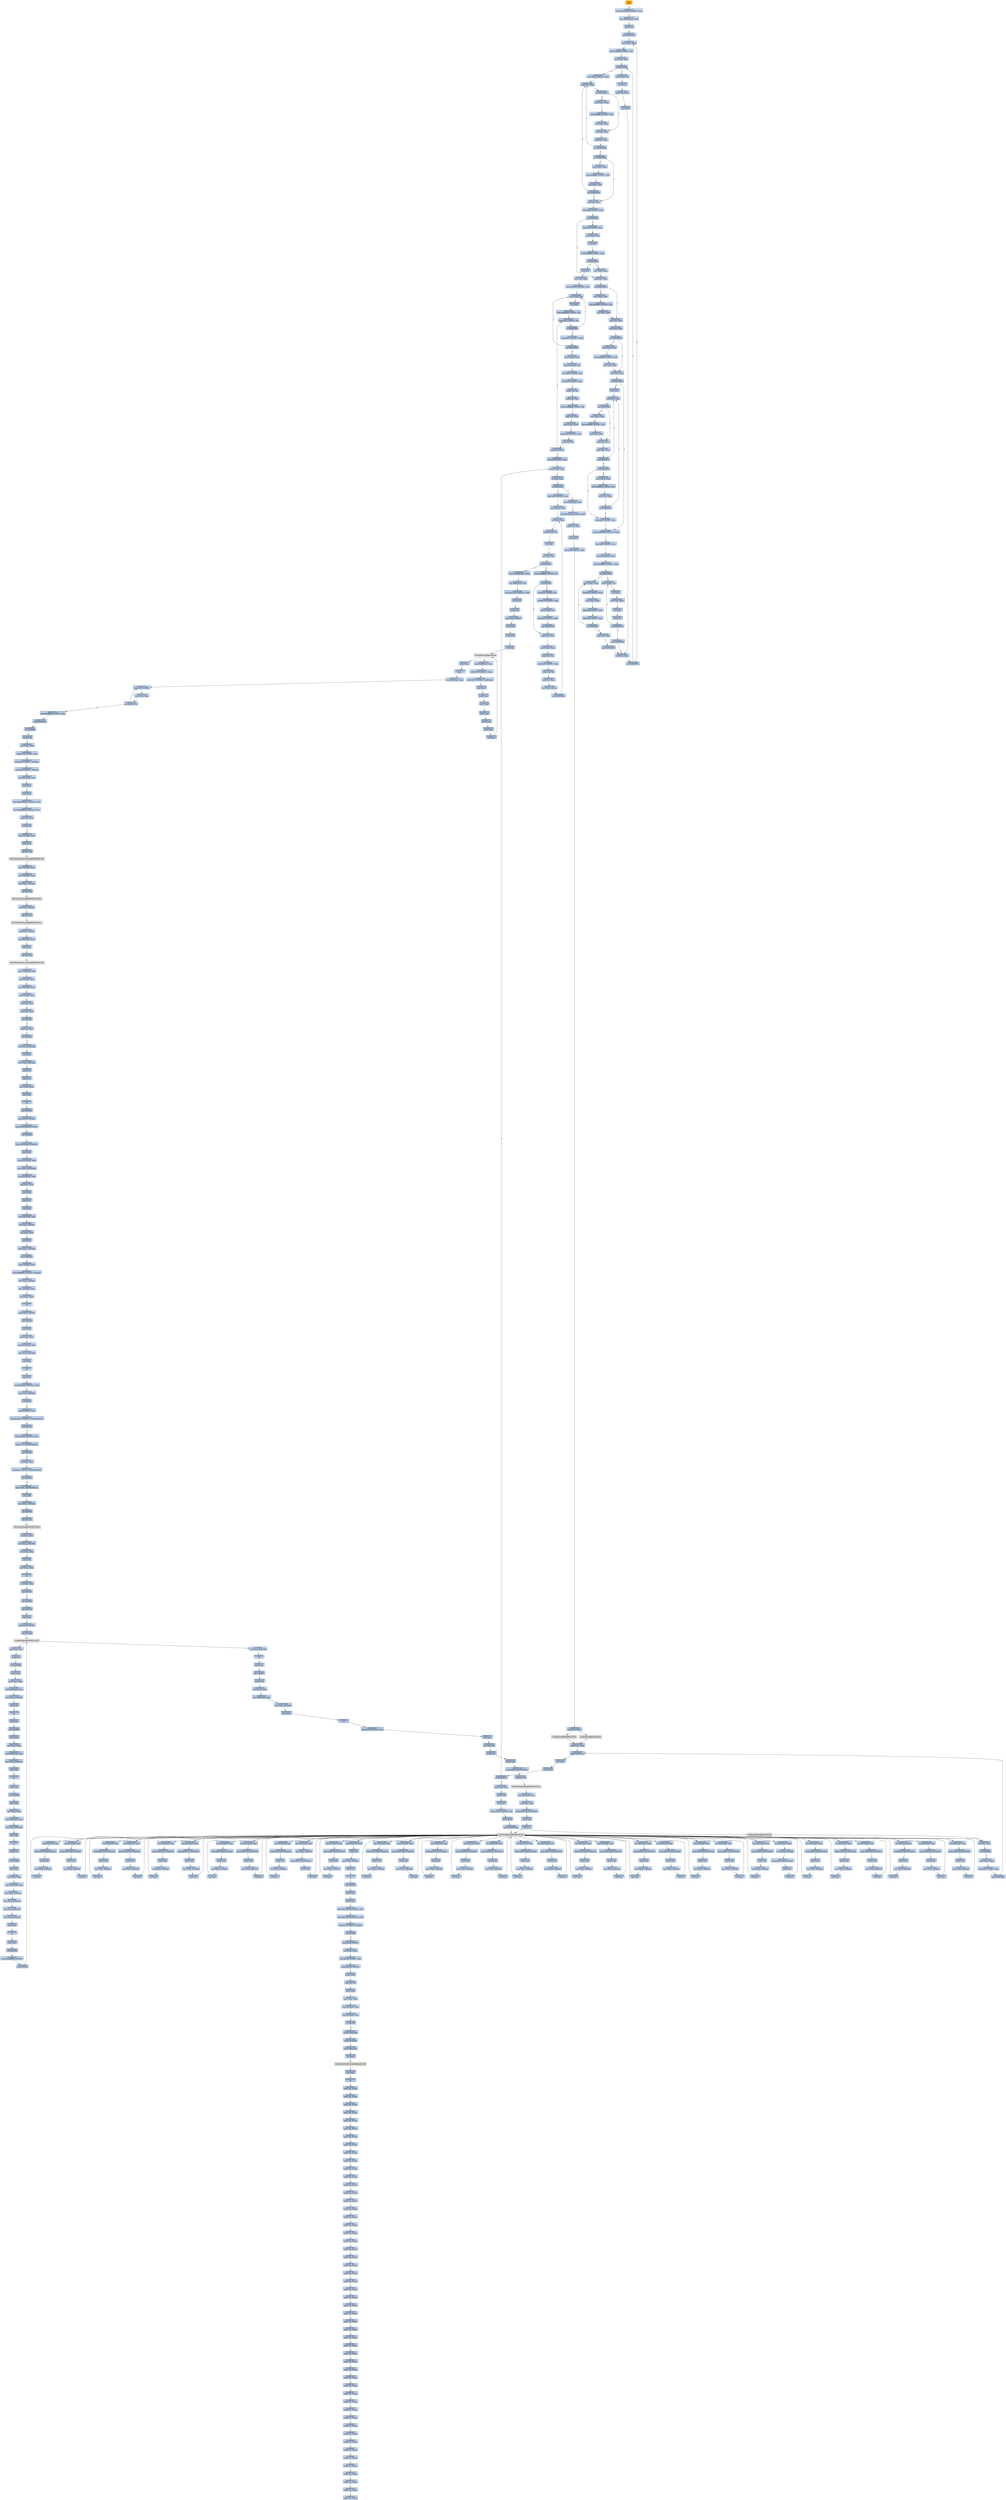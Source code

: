 digraph G {
node[shape=rectangle,style=filled,fillcolor=lightsteelblue,color=lightsteelblue]
bgcolor="transparent"
a0x00425570pusha_[label="start\npusha ",fillcolor="orange",color="lightgrey"];
a0x00425571movl_0x419000UINT32_esi[label="0x00425571\nmovl $0x419000<UINT32>, %esi"];
a0x00425576leal__98304esi__edi[label="0x00425576\nleal -98304(%esi), %edi"];
a0x0042557cpushl_edi[label="0x0042557c\npushl %edi"];
a0x0042557djmp_0x0042558a[label="0x0042557d\njmp 0x0042558a"];
a0x0042558amovl_esi__ebx[label="0x0042558a\nmovl (%esi), %ebx"];
a0x0042558csubl_0xfffffffcUINT8_esi[label="0x0042558c\nsubl $0xfffffffc<UINT8>, %esi"];
a0x0042558fadcl_ebx_ebx[label="0x0042558f\nadcl %ebx, %ebx"];
a0x00425591jb_0x00425580[label="0x00425591\njb 0x00425580"];
a0x00425580movb_esi__al[label="0x00425580\nmovb (%esi), %al"];
a0x00425582incl_esi[label="0x00425582\nincl %esi"];
a0x00425583movb_al_edi_[label="0x00425583\nmovb %al, (%edi)"];
a0x00425585incl_edi[label="0x00425585\nincl %edi"];
a0x00425586addl_ebx_ebx[label="0x00425586\naddl %ebx, %ebx"];
a0x00425588jne_0x00425591[label="0x00425588\njne 0x00425591"];
a0x00425593movl_0x1UINT32_eax[label="0x00425593\nmovl $0x1<UINT32>, %eax"];
a0x00425598addl_ebx_ebx[label="0x00425598\naddl %ebx, %ebx"];
a0x0042559ajne_0x004255a3[label="0x0042559a\njne 0x004255a3"];
a0x004255a3adcl_eax_eax[label="0x004255a3\nadcl %eax, %eax"];
a0x004255a5addl_ebx_ebx[label="0x004255a5\naddl %ebx, %ebx"];
a0x004255a7jae_0x00425598[label="0x004255a7\njae 0x00425598"];
a0x004255a9jne_0x004255b4[label="0x004255a9\njne 0x004255b4"];
a0x004255b4xorl_ecx_ecx[label="0x004255b4\nxorl %ecx, %ecx"];
a0x004255b6subl_0x3UINT8_eax[label="0x004255b6\nsubl $0x3<UINT8>, %eax"];
a0x004255b9jb_0x004255c8[label="0x004255b9\njb 0x004255c8"];
a0x004255bbshll_0x8UINT8_eax[label="0x004255bb\nshll $0x8<UINT8>, %eax"];
a0x004255bemovb_esi__al[label="0x004255be\nmovb (%esi), %al"];
a0x004255c0incl_esi[label="0x004255c0\nincl %esi"];
a0x004255c1xorl_0xffffffffUINT8_eax[label="0x004255c1\nxorl $0xffffffff<UINT8>, %eax"];
a0x004255c4je_0x0042563a[label="0x004255c4\nje 0x0042563a"];
a0x004255c6movl_eax_ebp[label="0x004255c6\nmovl %eax, %ebp"];
a0x004255c8addl_ebx_ebx[label="0x004255c8\naddl %ebx, %ebx"];
a0x004255cajne_0x004255d3[label="0x004255ca\njne 0x004255d3"];
a0x004255d3adcl_ecx_ecx[label="0x004255d3\nadcl %ecx, %ecx"];
a0x004255d5addl_ebx_ebx[label="0x004255d5\naddl %ebx, %ebx"];
a0x004255d7jne_0x004255e0[label="0x004255d7\njne 0x004255e0"];
a0x004255d9movl_esi__ebx[label="0x004255d9\nmovl (%esi), %ebx"];
a0x004255dbsubl_0xfffffffcUINT8_esi[label="0x004255db\nsubl $0xfffffffc<UINT8>, %esi"];
a0x004255deadcl_ebx_ebx[label="0x004255de\nadcl %ebx, %ebx"];
a0x004255e0adcl_ecx_ecx[label="0x004255e0\nadcl %ecx, %ecx"];
a0x004255e2jne_0x00425604[label="0x004255e2\njne 0x00425604"];
a0x00425604cmpl_0xfffff300UINT32_ebp[label="0x00425604\ncmpl $0xfffff300<UINT32>, %ebp"];
a0x0042560aadcl_0x1UINT8_ecx[label="0x0042560a\nadcl $0x1<UINT8>, %ecx"];
a0x0042560dleal_ediebp__edx[label="0x0042560d\nleal (%edi,%ebp), %edx"];
a0x00425610cmpl_0xfffffffcUINT8_ebp[label="0x00425610\ncmpl $0xfffffffc<UINT8>, %ebp"];
a0x00425613jbe_0x00425624[label="0x00425613\njbe 0x00425624"];
a0x00425624movl_edx__eax[label="0x00425624\nmovl (%edx), %eax"];
a0x00425626addl_0x4UINT8_edx[label="0x00425626\naddl $0x4<UINT8>, %edx"];
a0x00425629movl_eax_edi_[label="0x00425629\nmovl %eax, (%edi)"];
a0x0042562baddl_0x4UINT8_edi[label="0x0042562b\naddl $0x4<UINT8>, %edi"];
a0x0042562esubl_0x4UINT8_ecx[label="0x0042562e\nsubl $0x4<UINT8>, %ecx"];
a0x00425631ja_0x00425624[label="0x00425631\nja 0x00425624"];
a0x00425633addl_ecx_edi[label="0x00425633\naddl %ecx, %edi"];
a0x00425635jmp_0x00425586[label="0x00425635\njmp 0x00425586"];
a0x004255e4incl_ecx[label="0x004255e4\nincl %ecx"];
a0x004255e5addl_ebx_ebx[label="0x004255e5\naddl %ebx, %ebx"];
a0x004255e7jne_0x004255f0[label="0x004255e7\njne 0x004255f0"];
a0x004255f0adcl_ecx_ecx[label="0x004255f0\nadcl %ecx, %ecx"];
a0x004255f2addl_ebx_ebx[label="0x004255f2\naddl %ebx, %ebx"];
a0x004255f4jae_0x004255e5[label="0x004255f4\njae 0x004255e5"];
a0x004255f6jne_0x00425601[label="0x004255f6\njne 0x00425601"];
a0x00425601addl_0x2UINT8_ecx[label="0x00425601\naddl $0x2<UINT8>, %ecx"];
a0x004255ccmovl_esi__ebx[label="0x004255cc\nmovl (%esi), %ebx"];
a0x004255cesubl_0xfffffffcUINT8_esi[label="0x004255ce\nsubl $0xfffffffc<UINT8>, %esi"];
a0x004255d1adcl_ebx_ebx[label="0x004255d1\nadcl %ebx, %ebx"];
a0x00425615movb_edx__al[label="0x00425615\nmovb (%edx), %al"];
a0x00425617incl_edx[label="0x00425617\nincl %edx"];
a0x00425618movb_al_edi_[label="0x00425618\nmovb %al, (%edi)"];
a0x0042561aincl_edi[label="0x0042561a\nincl %edi"];
a0x0042561bdecl_ecx[label="0x0042561b\ndecl %ecx"];
a0x0042561cjne_0x00425615[label="0x0042561c\njne 0x00425615"];
a0x0042561ejmp_0x00425586[label="0x0042561e\njmp 0x00425586"];
a0x004255abmovl_esi__ebx[label="0x004255ab\nmovl (%esi), %ebx"];
a0x004255adsubl_0xfffffffcUINT8_esi[label="0x004255ad\nsubl $0xfffffffc<UINT8>, %esi"];
a0x004255b0adcl_ebx_ebx[label="0x004255b0\nadcl %ebx, %ebx"];
a0x004255b2jae_0x00425598[label="0x004255b2\njae 0x00425598"];
a0x004255e9movl_esi__ebx[label="0x004255e9\nmovl (%esi), %ebx"];
a0x004255ebsubl_0xfffffffcUINT8_esi[label="0x004255eb\nsubl $0xfffffffc<UINT8>, %esi"];
a0x004255eeadcl_ebx_ebx[label="0x004255ee\nadcl %ebx, %ebx"];
a0x004255f8movl_esi__ebx[label="0x004255f8\nmovl (%esi), %ebx"];
a0x004255fasubl_0xfffffffcUINT8_esi[label="0x004255fa\nsubl $0xfffffffc<UINT8>, %esi"];
a0x004255fdadcl_ebx_ebx[label="0x004255fd\nadcl %ebx, %ebx"];
a0x004255ffjae_0x004255e5[label="0x004255ff\njae 0x004255e5"];
a0x0042559cmovl_esi__ebx[label="0x0042559c\nmovl (%esi), %ebx"];
a0x0042559esubl_0xfffffffcUINT8_esi[label="0x0042559e\nsubl $0xfffffffc<UINT8>, %esi"];
a0x004255a1adcl_ebx_ebx[label="0x004255a1\nadcl %ebx, %ebx"];
a0x0042563apopl_esi[label="0x0042563a\npopl %esi"];
a0x0042563bmovl_esi_edi[label="0x0042563b\nmovl %esi, %edi"];
a0x0042563dmovl_0x5a3UINT32_ecx[label="0x0042563d\nmovl $0x5a3<UINT32>, %ecx"];
a0x00425642movb_edi__al[label="0x00425642\nmovb (%edi), %al"];
a0x00425644incl_edi[label="0x00425644\nincl %edi"];
a0x00425645subb_0xffffffe8UINT8_al[label="0x00425645\nsubb $0xffffffe8<UINT8>, %al"];
a0x00425647cmpb_0x1UINT8_al[label="0x00425647\ncmpb $0x1<UINT8>, %al"];
a0x00425649ja_0x00425642[label="0x00425649\nja 0x00425642"];
a0x0042564bcmpb_0x5UINT8_edi_[label="0x0042564b\ncmpb $0x5<UINT8>, (%edi)"];
a0x0042564ejne_0x00425642[label="0x0042564e\njne 0x00425642"];
a0x00425650movl_edi__eax[label="0x00425650\nmovl (%edi), %eax"];
a0x00425652movb_0x4edi__bl[label="0x00425652\nmovb 0x4(%edi), %bl"];
a0x00425655shrw_0x8UINT8_ax[label="0x00425655\nshrw $0x8<UINT8>, %ax"];
a0x00425659roll_0x10UINT8_eax[label="0x00425659\nroll $0x10<UINT8>, %eax"];
a0x0042565cxchgb_al_ah[label="0x0042565c\nxchgb %al, %ah"];
a0x0042565esubl_edi_eax[label="0x0042565e\nsubl %edi, %eax"];
a0x00425660subb_0xffffffe8UINT8_bl[label="0x00425660\nsubb $0xffffffe8<UINT8>, %bl"];
a0x00425663addl_esi_eax[label="0x00425663\naddl %esi, %eax"];
a0x00425665movl_eax_edi_[label="0x00425665\nmovl %eax, (%edi)"];
a0x00425667addl_0x5UINT8_edi[label="0x00425667\naddl $0x5<UINT8>, %edi"];
a0x0042566amovb_bl_al[label="0x0042566a\nmovb %bl, %al"];
a0x0042566cloop_0x00425647[label="0x0042566c\nloop 0x00425647"];
a0x0042566eleal_0x22000esi__edi[label="0x0042566e\nleal 0x22000(%esi), %edi"];
a0x00425674movl_edi__eax[label="0x00425674\nmovl (%edi), %eax"];
a0x00425676orl_eax_eax[label="0x00425676\norl %eax, %eax"];
a0x00425678je_0x004256b6[label="0x00425678\nje 0x004256b6"];
a0x0042567amovl_0x4edi__ebx[label="0x0042567a\nmovl 0x4(%edi), %ebx"];
a0x0042567dleal_0x25528eaxesi__eax[label="0x0042567d\nleal 0x25528(%eax,%esi), %eax"];
a0x00425684addl_esi_ebx[label="0x00425684\naddl %esi, %ebx"];
a0x00425686pushl_eax[label="0x00425686\npushl %eax"];
a0x00425687addl_0x8UINT8_edi[label="0x00425687\naddl $0x8<UINT8>, %edi"];
a0x0042568acall_0x255ccesi_[label="0x0042568a\ncall 0x255cc(%esi)"];
LoadLibraryA_kernel32_dll[label="LoadLibraryA@kernel32.dll",fillcolor="lightgrey",color="lightgrey"];
a0x00425690xchgl_eax_ebp[label="0x00425690\nxchgl %eax, %ebp"];
a0x00425691movb_edi__al[label="0x00425691\nmovb (%edi), %al"];
a0x00425693incl_edi[label="0x00425693\nincl %edi"];
a0x00425694orb_al_al[label="0x00425694\norb %al, %al"];
a0x00425696je_0x00425674[label="0x00425696\nje 0x00425674"];
a0x00425698movl_edi_ecx[label="0x00425698\nmovl %edi, %ecx"];
a0x0042569apushl_edi[label="0x0042569a\npushl %edi"];
a0x0042569bdecl_eax[label="0x0042569b\ndecl %eax"];
a0x0042569crepnz_scasb_es_edi__al[label="0x0042569c\nrepnz scasb %es:(%edi), %al"];
a0x0042569epushl_ebp[label="0x0042569e\npushl %ebp"];
a0x0042569fcall_0x255d4esi_[label="0x0042569f\ncall 0x255d4(%esi)"];
GetProcAddress_kernel32_dll[label="GetProcAddress@kernel32.dll",fillcolor="lightgrey",color="lightgrey"];
a0x004256a5orl_eax_eax[label="0x004256a5\norl %eax, %eax"];
a0x004256a7je_0x004256b0[label="0x004256a7\nje 0x004256b0"];
a0x004256a9movl_eax_ebx_[label="0x004256a9\nmovl %eax, (%ebx)"];
a0x004256abaddl_0x4UINT8_ebx[label="0x004256ab\naddl $0x4<UINT8>, %ebx"];
a0x004256aejmp_0x00425691[label="0x004256ae\njmp 0x00425691"];
GetProcAddress_KERNEL32_DLL[label="GetProcAddress@KERNEL32.DLL",fillcolor="lightgrey",color="lightgrey"];
LoadLibraryA_KERNEL32_DLL[label="LoadLibraryA@KERNEL32.DLL",fillcolor="lightgrey",color="lightgrey"];
a0x004256b6addl_0x4UINT8_edi[label="0x004256b6\naddl $0x4<UINT8>, %edi"];
a0x004256b9leal__4esi__ebx[label="0x004256b9\nleal -4(%esi), %ebx"];
a0x004256bcxorl_eax_eax[label="0x004256bc\nxorl %eax, %eax"];
a0x004256bemovb_edi__al[label="0x004256be\nmovb (%edi), %al"];
a0x004256c0incl_edi[label="0x004256c0\nincl %edi"];
a0x004256c1orl_eax_eax[label="0x004256c1\norl %eax, %eax"];
a0x004256c3je_0x004256e7[label="0x004256c3\nje 0x004256e7"];
a0x004256c5cmpb_0xffffffefUINT8_al[label="0x004256c5\ncmpb $0xffffffef<UINT8>, %al"];
a0x004256c7ja_0x004256da[label="0x004256c7\nja 0x004256da"];
a0x004256c9addl_eax_ebx[label="0x004256c9\naddl %eax, %ebx"];
a0x004256cbmovl_ebx__eax[label="0x004256cb\nmovl (%ebx), %eax"];
a0x004256cdxchgb_al_ah[label="0x004256cd\nxchgb %al, %ah"];
a0x004256cfroll_0x10UINT8_eax[label="0x004256cf\nroll $0x10<UINT8>, %eax"];
a0x004256d2xchgb_al_ah[label="0x004256d2\nxchgb %al, %ah"];
a0x004256d4addl_esi_eax[label="0x004256d4\naddl %esi, %eax"];
a0x004256d6movl_eax_ebx_[label="0x004256d6\nmovl %eax, (%ebx)"];
a0x004256d8jmp_0x004256bc[label="0x004256d8\njmp 0x004256bc"];
a0x004256daandb_0xfUINT8_al[label="0x004256da\nandb $0xf<UINT8>, %al"];
a0x004256dcshll_0x10UINT8_eax[label="0x004256dc\nshll $0x10<UINT8>, %eax"];
a0x004256dfmovw_edi__ax[label="0x004256df\nmovw (%edi), %ax"];
a0x004256e2addl_0x2UINT8_edi[label="0x004256e2\naddl $0x2<UINT8>, %edi"];
a0x004256e5jmp_0x004256c9[label="0x004256e5\njmp 0x004256c9"];
a0x004256e7movl_0x255d8esi__ebp[label="0x004256e7\nmovl 0x255d8(%esi), %ebp"];
a0x004256edleal__4096esi__edi[label="0x004256ed\nleal -4096(%esi), %edi"];
a0x004256f3movl_0x1000UINT32_ebx[label="0x004256f3\nmovl $0x1000<UINT32>, %ebx"];
a0x004256f8pushl_eax[label="0x004256f8\npushl %eax"];
a0x004256f9pushl_esp[label="0x004256f9\npushl %esp"];
a0x004256fapushl_0x4UINT8[label="0x004256fa\npushl $0x4<UINT8>"];
a0x004256fcpushl_ebx[label="0x004256fc\npushl %ebx"];
a0x004256fdpushl_edi[label="0x004256fd\npushl %edi"];
a0x004256fecall_ebp[label="0x004256fe\ncall %ebp"];
VirtualProtect_kernel32_dll[label="VirtualProtect@kernel32.dll",fillcolor="lightgrey",color="lightgrey"];
a0x00425700leal_0x20fedi__eax[label="0x00425700\nleal 0x20f(%edi), %eax"];
a0x00425706andb_0x7fUINT8_eax_[label="0x00425706\nandb $0x7f<UINT8>, (%eax)"];
a0x00425709andb_0x7fUINT8_0x28eax_[label="0x00425709\nandb $0x7f<UINT8>, 0x28(%eax)"];
a0x0042570dpopl_eax[label="0x0042570d\npopl %eax"];
a0x0042570epushl_eax[label="0x0042570e\npushl %eax"];
a0x0042570fpushl_esp[label="0x0042570f\npushl %esp"];
a0x00425710pushl_eax[label="0x00425710\npushl %eax"];
a0x00425711pushl_ebx[label="0x00425711\npushl %ebx"];
a0x00425712pushl_edi[label="0x00425712\npushl %edi"];
a0x00425713call_ebp[label="0x00425713\ncall %ebp"];
a0x00425715popl_eax[label="0x00425715\npopl %eax"];
a0x00425716popa_[label="0x00425716\npopa "];
a0x00425717leal__128esp__eax[label="0x00425717\nleal -128(%esp), %eax"];
a0x0042571bpushl_0x0UINT8[label="0x0042571b\npushl $0x0<UINT8>"];
a0x0042571dcmpl_eax_esp[label="0x0042571d\ncmpl %eax, %esp"];
a0x0042571fjne_0x0042571b[label="0x0042571f\njne 0x0042571b"];
a0x00425721subl_0xffffff80UINT8_esp[label="0x00425721\nsubl $0xffffff80<UINT8>, %esp"];
a0x00425724jmp_0x00404002[label="0x00425724\njmp 0x00404002"];
a0x00404002call_0x40a529[label="0x00404002\ncall 0x40a529"];
a0x0040a529pushl_ebp[label="0x0040a529\npushl %ebp"];
a0x0040a52amovl_esp_ebp[label="0x0040a52a\nmovl %esp, %ebp"];
a0x0040a52csubl_0x14UINT8_esp[label="0x0040a52c\nsubl $0x14<UINT8>, %esp"];
a0x0040a52fandl_0x0UINT8__12ebp_[label="0x0040a52f\nandl $0x0<UINT8>, -12(%ebp)"];
a0x0040a533andl_0x0UINT8__8ebp_[label="0x0040a533\nandl $0x0<UINT8>, -8(%ebp)"];
a0x0040a537movl_0x41d348_eax[label="0x0040a537\nmovl 0x41d348, %eax"];
a0x0040a53cpushl_esi[label="0x0040a53c\npushl %esi"];
a0x0040a53dpushl_edi[label="0x0040a53d\npushl %edi"];
a0x0040a53emovl_0xbb40e64eUINT32_edi[label="0x0040a53e\nmovl $0xbb40e64e<UINT32>, %edi"];
a0x0040a543movl_0xffff0000UINT32_esi[label="0x0040a543\nmovl $0xffff0000<UINT32>, %esi"];
a0x0040a548cmpl_edi_eax[label="0x0040a548\ncmpl %edi, %eax"];
a0x0040a54aje_0x40a559[label="0x0040a54a\nje 0x40a559"];
a0x0040a559leal__12ebp__eax[label="0x0040a559\nleal -12(%ebp), %eax"];
a0x0040a55cpushl_eax[label="0x0040a55c\npushl %eax"];
a0x0040a55dcall_0x411148[label="0x0040a55d\ncall 0x411148"];
GetSystemTimeAsFileTime_KERNEL32_DLL[label="GetSystemTimeAsFileTime@KERNEL32.DLL",fillcolor="lightgrey",color="lightgrey"];
a0x0040a563movl__8ebp__eax[label="0x0040a563\nmovl -8(%ebp), %eax"];
a0x0040a566xorl__12ebp__eax[label="0x0040a566\nxorl -12(%ebp), %eax"];
a0x0040a569movl_eax__4ebp_[label="0x0040a569\nmovl %eax, -4(%ebp)"];
a0x0040a56ccall_0x411130[label="0x0040a56c\ncall 0x411130"];
GetCurrentThreadId_KERNEL32_DLL[label="GetCurrentThreadId@KERNEL32.DLL",fillcolor="lightgrey",color="lightgrey"];
a0x0040a572xorl_eax__4ebp_[label="0x0040a572\nxorl %eax, -4(%ebp)"];
a0x0040a575call_0x411144[label="0x0040a575\ncall 0x411144"];
GetCurrentProcessId_KERNEL32_DLL[label="GetCurrentProcessId@KERNEL32.DLL",fillcolor="lightgrey",color="lightgrey"];
a0x0040a57bxorl_eax__4ebp_[label="0x0040a57b\nxorl %eax, -4(%ebp)"];
a0x0040a57eleal__20ebp__eax[label="0x0040a57e\nleal -20(%ebp), %eax"];
a0x0040a581pushl_eax[label="0x0040a581\npushl %eax"];
a0x0040a582call_0x411140[label="0x0040a582\ncall 0x411140"];
QueryPerformanceCounter_KERNEL32_DLL[label="QueryPerformanceCounter@KERNEL32.DLL",fillcolor="lightgrey",color="lightgrey"];
a0x0040a588movl__16ebp__ecx[label="0x0040a588\nmovl -16(%ebp), %ecx"];
a0x0040a58bleal__4ebp__eax[label="0x0040a58b\nleal -4(%ebp), %eax"];
a0x0040a58exorl__20ebp__ecx[label="0x0040a58e\nxorl -20(%ebp), %ecx"];
a0x0040a591xorl__4ebp__ecx[label="0x0040a591\nxorl -4(%ebp), %ecx"];
a0x0040a594xorl_eax_ecx[label="0x0040a594\nxorl %eax, %ecx"];
a0x0040a596cmpl_edi_ecx[label="0x0040a596\ncmpl %edi, %ecx"];
a0x0040a598jne_0x40a5a1[label="0x0040a598\njne 0x40a5a1"];
a0x0040a5a1testl_ecx_esi[label="0x0040a5a1\ntestl %ecx, %esi"];
a0x0040a5a3jne_0x40a5b1[label="0x0040a5a3\njne 0x40a5b1"];
a0x0040a5b1movl_ecx_0x41d348[label="0x0040a5b1\nmovl %ecx, 0x41d348"];
a0x0040a5b7notl_ecx[label="0x0040a5b7\nnotl %ecx"];
a0x0040a5b9movl_ecx_0x41d34c[label="0x0040a5b9\nmovl %ecx, 0x41d34c"];
a0x0040a5bfpopl_edi[label="0x0040a5bf\npopl %edi"];
a0x0040a5c0popl_esi[label="0x0040a5c0\npopl %esi"];
a0x0040a5c1movl_ebp_esp[label="0x0040a5c1\nmovl %ebp, %esp"];
a0x0040a5c3popl_ebp[label="0x0040a5c3\npopl %ebp"];
a0x0040a5c4ret[label="0x0040a5c4\nret"];
a0x00404007jmp_0x403e87[label="0x00404007\njmp 0x403e87"];
a0x00403e87pushl_0x14UINT8[label="0x00403e87\npushl $0x14<UINT8>"];
a0x00403e89pushl_0x41b8c8UINT32[label="0x00403e89\npushl $0x41b8c8<UINT32>"];
a0x00403e8ecall_0x404d40[label="0x00403e8e\ncall 0x404d40"];
a0x00404d40pushl_0x404da0UINT32[label="0x00404d40\npushl $0x404da0<UINT32>"];
a0x00404d45pushl_fs_0[label="0x00404d45\npushl %fs:0"];
a0x00404d4cmovl_0x10esp__eax[label="0x00404d4c\nmovl 0x10(%esp), %eax"];
a0x00404d50movl_ebp_0x10esp_[label="0x00404d50\nmovl %ebp, 0x10(%esp)"];
a0x00404d54leal_0x10esp__ebp[label="0x00404d54\nleal 0x10(%esp), %ebp"];
a0x00404d58subl_eax_esp[label="0x00404d58\nsubl %eax, %esp"];
a0x00404d5apushl_ebx[label="0x00404d5a\npushl %ebx"];
a0x00404d5bpushl_esi[label="0x00404d5b\npushl %esi"];
a0x00404d5cpushl_edi[label="0x00404d5c\npushl %edi"];
a0x00404d5dmovl_0x41d348_eax[label="0x00404d5d\nmovl 0x41d348, %eax"];
a0x00404d62xorl_eax__4ebp_[label="0x00404d62\nxorl %eax, -4(%ebp)"];
a0x00404d65xorl_ebp_eax[label="0x00404d65\nxorl %ebp, %eax"];
a0x00404d67pushl_eax[label="0x00404d67\npushl %eax"];
a0x00404d68movl_esp__24ebp_[label="0x00404d68\nmovl %esp, -24(%ebp)"];
a0x00404d6bpushl__8ebp_[label="0x00404d6b\npushl -8(%ebp)"];
a0x00404d6emovl__4ebp__eax[label="0x00404d6e\nmovl -4(%ebp), %eax"];
a0x00404d71movl_0xfffffffeUINT32__4ebp_[label="0x00404d71\nmovl $0xfffffffe<UINT32>, -4(%ebp)"];
a0x00404d78movl_eax__8ebp_[label="0x00404d78\nmovl %eax, -8(%ebp)"];
a0x00404d7bleal__16ebp__eax[label="0x00404d7b\nleal -16(%ebp), %eax"];
a0x00404d7emovl_eax_fs_0[label="0x00404d7e\nmovl %eax, %fs:0"];
a0x00404d84ret[label="0x00404d84\nret"];
a0x00403e93pushl_0x1UINT8[label="0x00403e93\npushl $0x1<UINT8>"];
a0x00403e95call_0x40a4dc[label="0x00403e95\ncall 0x40a4dc"];
a0x0040a4dcpushl_ebp[label="0x0040a4dc\npushl %ebp"];
a0x0040a4ddmovl_esp_ebp[label="0x0040a4dd\nmovl %esp, %ebp"];
a0x0040a4dfmovl_0x8ebp__eax[label="0x0040a4df\nmovl 0x8(%ebp), %eax"];
a0x0040a4e2movl_eax_0x41e558[label="0x0040a4e2\nmovl %eax, 0x41e558"];
a0x0040a4e7popl_ebp[label="0x0040a4e7\npopl %ebp"];
a0x0040a4e8ret[label="0x0040a4e8\nret"];
a0x00403e9apopl_ecx[label="0x00403e9a\npopl %ecx"];
a0x00403e9bmovl_0x5a4dUINT32_eax[label="0x00403e9b\nmovl $0x5a4d<UINT32>, %eax"];
a0x00403ea0cmpw_ax_0x400000[label="0x00403ea0\ncmpw %ax, 0x400000"];
a0x00403ea7je_0x403ead[label="0x00403ea7\nje 0x403ead"];
a0x00403eadmovl_0x40003c_eax[label="0x00403ead\nmovl 0x40003c, %eax"];
a0x00403eb2cmpl_0x4550UINT32_0x400000eax_[label="0x00403eb2\ncmpl $0x4550<UINT32>, 0x400000(%eax)"];
a0x00403ebcjne_0x403ea9[label="0x00403ebc\njne 0x403ea9"];
a0x00403ebemovl_0x10bUINT32_ecx[label="0x00403ebe\nmovl $0x10b<UINT32>, %ecx"];
a0x00403ec3cmpw_cx_0x400018eax_[label="0x00403ec3\ncmpw %cx, 0x400018(%eax)"];
a0x00403ecajne_0x403ea9[label="0x00403eca\njne 0x403ea9"];
a0x00403eccxorl_ebx_ebx[label="0x00403ecc\nxorl %ebx, %ebx"];
a0x00403ececmpl_0xeUINT8_0x400074eax_[label="0x00403ece\ncmpl $0xe<UINT8>, 0x400074(%eax)"];
a0x00403ed5jbe_0x403ee0[label="0x00403ed5\njbe 0x403ee0"];
a0x00403ed7cmpl_ebx_0x4000e8eax_[label="0x00403ed7\ncmpl %ebx, 0x4000e8(%eax)"];
a0x00403eddsetne_bl[label="0x00403edd\nsetne %bl"];
a0x00403ee0movl_ebx__28ebp_[label="0x00403ee0\nmovl %ebx, -28(%ebp)"];
a0x00403ee3call_0x40789f[label="0x00403ee3\ncall 0x40789f"];
a0x0040789fcall_0x41111c[label="0x0040789f\ncall 0x41111c"];
GetProcessHeap_KERNEL32_DLL[label="GetProcessHeap@KERNEL32.DLL",fillcolor="lightgrey",color="lightgrey"];
a0x004078a5xorl_ecx_ecx[label="0x004078a5\nxorl %ecx, %ecx"];
a0x004078a7movl_eax_0x41eb90[label="0x004078a7\nmovl %eax, 0x41eb90"];
a0x004078actestl_eax_eax[label="0x004078ac\ntestl %eax, %eax"];
a0x004078aesetne_cl[label="0x004078ae\nsetne %cl"];
a0x004078b1movl_ecx_eax[label="0x004078b1\nmovl %ecx, %eax"];
a0x004078b3ret[label="0x004078b3\nret"];
a0x00403ee8testl_eax_eax[label="0x00403ee8\ntestl %eax, %eax"];
a0x00403eeajne_0x403ef4[label="0x00403eea\njne 0x403ef4"];
a0x00403ef4call_0x408885[label="0x00403ef4\ncall 0x408885"];
a0x00408885call_0x403196[label="0x00408885\ncall 0x403196"];
a0x00403196pushl_esi[label="0x00403196\npushl %esi"];
a0x00403197pushl_0x0UINT8[label="0x00403197\npushl $0x0<UINT8>"];
a0x00403199call_0x4110a0[label="0x00403199\ncall 0x4110a0"];
EncodePointer_KERNEL32_DLL[label="EncodePointer@KERNEL32.DLL",fillcolor="lightgrey",color="lightgrey"];
a0x0040319fmovl_eax_esi[label="0x0040319f\nmovl %eax, %esi"];
a0x004031a1pushl_esi[label="0x004031a1\npushl %esi"];
a0x004031a2call_0x407892[label="0x004031a2\ncall 0x407892"];
a0x00407892pushl_ebp[label="0x00407892\npushl %ebp"];
a0x00407893movl_esp_ebp[label="0x00407893\nmovl %esp, %ebp"];
a0x00407895movl_0x8ebp__eax[label="0x00407895\nmovl 0x8(%ebp), %eax"];
a0x00407898movl_eax_0x41eb88[label="0x00407898\nmovl %eax, 0x41eb88"];
a0x0040789dpopl_ebp[label="0x0040789d\npopl %ebp"];
a0x0040789eret[label="0x0040789e\nret"];
a0x004031a7pushl_esi[label="0x004031a7\npushl %esi"];
a0x004031a8call_0x405059[label="0x004031a8\ncall 0x405059"];
a0x00405059pushl_ebp[label="0x00405059\npushl %ebp"];
a0x0040505amovl_esp_ebp[label="0x0040505a\nmovl %esp, %ebp"];
a0x0040505cmovl_0x8ebp__eax[label="0x0040505c\nmovl 0x8(%ebp), %eax"];
a0x0040505fmovl_eax_0x41e444[label="0x0040505f\nmovl %eax, 0x41e444"];
a0x00405064popl_ebp[label="0x00405064\npopl %ebp"];
a0x00405065ret[label="0x00405065\nret"];
a0x004031adpushl_esi[label="0x004031ad\npushl %esi"];
a0x004031aecall_0x408fd5[label="0x004031ae\ncall 0x408fd5"];
a0x00408fd5pushl_ebp[label="0x00408fd5\npushl %ebp"];
a0x00408fd6movl_esp_ebp[label="0x00408fd6\nmovl %esp, %ebp"];
a0x00408fd8movl_0x8ebp__eax[label="0x00408fd8\nmovl 0x8(%ebp), %eax"];
a0x00408fdbmovl_eax_0x41eed8[label="0x00408fdb\nmovl %eax, 0x41eed8"];
a0x00408fe0popl_ebp[label="0x00408fe0\npopl %ebp"];
a0x00408fe1ret[label="0x00408fe1\nret"];
a0x004031b3pushl_esi[label="0x004031b3\npushl %esi"];
a0x004031b4call_0x408fef[label="0x004031b4\ncall 0x408fef"];
a0x00408fefpushl_ebp[label="0x00408fef\npushl %ebp"];
a0x00408ff0movl_esp_ebp[label="0x00408ff0\nmovl %esp, %ebp"];
a0x00408ff2movl_0x8ebp__eax[label="0x00408ff2\nmovl 0x8(%ebp), %eax"];
a0x00408ff5movl_eax_0x41eedc[label="0x00408ff5\nmovl %eax, 0x41eedc"];
a0x00408ffamovl_eax_0x41eee0[label="0x00408ffa\nmovl %eax, 0x41eee0"];
a0x00408fffmovl_eax_0x41eee4[label="0x00408fff\nmovl %eax, 0x41eee4"];
a0x00409004movl_eax_0x41eee8[label="0x00409004\nmovl %eax, 0x41eee8"];
a0x00409009popl_ebp[label="0x00409009\npopl %ebp"];
a0x0040900aret[label="0x0040900a\nret"];
a0x004031b9pushl_esi[label="0x004031b9\npushl %esi"];
a0x004031bacall_0x408fc4[label="0x004031ba\ncall 0x408fc4"];
a0x00408fc4pushl_0x408f90UINT32[label="0x00408fc4\npushl $0x408f90<UINT32>"];
a0x00408fc9call_0x4110a0[label="0x00408fc9\ncall 0x4110a0"];
a0x00408fcfmovl_eax_0x41eed4[label="0x00408fcf\nmovl %eax, 0x41eed4"];
a0x00408fd4ret[label="0x00408fd4\nret"];
a0x004031bfpushl_esi[label="0x004031bf\npushl %esi"];
a0x004031c0call_0x409200[label="0x004031c0\ncall 0x409200"];
a0x00409200pushl_ebp[label="0x00409200\npushl %ebp"];
a0x00409201movl_esp_ebp[label="0x00409201\nmovl %esp, %ebp"];
a0x00409203movl_0x8ebp__eax[label="0x00409203\nmovl 0x8(%ebp), %eax"];
a0x00409206movl_eax_0x41eef0[label="0x00409206\nmovl %eax, 0x41eef0"];
a0x0040920bpopl_ebp[label="0x0040920b\npopl %ebp"];
a0x0040920cret[label="0x0040920c\nret"];
a0x004031c5addl_0x18UINT8_esp[label="0x004031c5\naddl $0x18<UINT8>, %esp"];
a0x004031c8popl_esi[label="0x004031c8\npopl %esi"];
a0x004031c9jmp_0x407380[label="0x004031c9\njmp 0x407380"];
a0x00407380pushl_esi[label="0x00407380\npushl %esi"];
a0x00407381pushl_edi[label="0x00407381\npushl %edi"];
a0x00407382pushl_0x417b84UINT32[label="0x00407382\npushl $0x417b84<UINT32>"];
a0x00407387call_0x411118[label="0x00407387\ncall 0x411118"];
GetModuleHandleW_KERNEL32_DLL[label="GetModuleHandleW@KERNEL32.DLL",fillcolor="lightgrey",color="lightgrey"];
a0x0040738dmovl_0x411064_esi[label="0x0040738d\nmovl 0x411064, %esi"];
a0x00407393movl_eax_edi[label="0x00407393\nmovl %eax, %edi"];
a0x00407395pushl_0x417ba0UINT32[label="0x00407395\npushl $0x417ba0<UINT32>"];
a0x0040739apushl_edi[label="0x0040739a\npushl %edi"];
a0x0040739bcall_esi[label="0x0040739b\ncall %esi"];
a0x0040739dxorl_0x41d348_eax[label="0x0040739d\nxorl 0x41d348, %eax"];
a0x004073a3pushl_0x417bacUINT32[label="0x004073a3\npushl $0x417bac<UINT32>"];
a0x004073a8pushl_edi[label="0x004073a8\npushl %edi"];
a0x004073a9movl_eax_0x41f040[label="0x004073a9\nmovl %eax, 0x41f040"];
a0x004073aecall_esi[label="0x004073ae\ncall %esi"];
a0x004073b0xorl_0x41d348_eax[label="0x004073b0\nxorl 0x41d348, %eax"];
a0x004073b6pushl_0x417bb4UINT32[label="0x004073b6\npushl $0x417bb4<UINT32>"];
a0x004073bbpushl_edi[label="0x004073bb\npushl %edi"];
a0x004073bcmovl_eax_0x41f044[label="0x004073bc\nmovl %eax, 0x41f044"];
a0x004073c1call_esi[label="0x004073c1\ncall %esi"];
a0x004073c3xorl_0x41d348_eax[label="0x004073c3\nxorl 0x41d348, %eax"];
a0x004073c9pushl_0x417bc0UINT32[label="0x004073c9\npushl $0x417bc0<UINT32>"];
a0x004073cepushl_edi[label="0x004073ce\npushl %edi"];
a0x004073cfmovl_eax_0x41f048[label="0x004073cf\nmovl %eax, 0x41f048"];
a0x004073d4call_esi[label="0x004073d4\ncall %esi"];
a0x004073d6xorl_0x41d348_eax[label="0x004073d6\nxorl 0x41d348, %eax"];
a0x004073dcpushl_0x417bccUINT32[label="0x004073dc\npushl $0x417bcc<UINT32>"];
a0x004073e1pushl_edi[label="0x004073e1\npushl %edi"];
a0x004073e2movl_eax_0x41f04c[label="0x004073e2\nmovl %eax, 0x41f04c"];
a0x004073e7call_esi[label="0x004073e7\ncall %esi"];
a0x004073e9xorl_0x41d348_eax[label="0x004073e9\nxorl 0x41d348, %eax"];
a0x004073efpushl_0x417be8UINT32[label="0x004073ef\npushl $0x417be8<UINT32>"];
a0x004073f4pushl_edi[label="0x004073f4\npushl %edi"];
a0x004073f5movl_eax_0x41f050[label="0x004073f5\nmovl %eax, 0x41f050"];
a0x004073facall_esi[label="0x004073fa\ncall %esi"];
a0x004073fcxorl_0x41d348_eax[label="0x004073fc\nxorl 0x41d348, %eax"];
a0x00407402pushl_0x417bf8UINT32[label="0x00407402\npushl $0x417bf8<UINT32>"];
a0x00407407pushl_edi[label="0x00407407\npushl %edi"];
a0x00407408movl_eax_0x41f054[label="0x00407408\nmovl %eax, 0x41f054"];
a0x0040740dcall_esi[label="0x0040740d\ncall %esi"];
a0x0040740fxorl_0x41d348_eax[label="0x0040740f\nxorl 0x41d348, %eax"];
a0x00407415pushl_0x417c0cUINT32[label="0x00407415\npushl $0x417c0c<UINT32>"];
a0x0040741apushl_edi[label="0x0040741a\npushl %edi"];
a0x0040741bmovl_eax_0x41f058[label="0x0040741b\nmovl %eax, 0x41f058"];
a0x00407420call_esi[label="0x00407420\ncall %esi"];
a0x00407422xorl_0x41d348_eax[label="0x00407422\nxorl 0x41d348, %eax"];
a0x00407428pushl_0x417c24UINT32[label="0x00407428\npushl $0x417c24<UINT32>"];
a0x0040742dpushl_edi[label="0x0040742d\npushl %edi"];
a0x0040742emovl_eax_0x41f05c[label="0x0040742e\nmovl %eax, 0x41f05c"];
a0x00407433call_esi[label="0x00407433\ncall %esi"];
a0x00407435xorl_0x41d348_eax[label="0x00407435\nxorl 0x41d348, %eax"];
a0x0040743bpushl_0x417c3cUINT32[label="0x0040743b\npushl $0x417c3c<UINT32>"];
a0x00407440pushl_edi[label="0x00407440\npushl %edi"];
a0x00407441movl_eax_0x41f060[label="0x00407441\nmovl %eax, 0x41f060"];
a0x00407446call_esi[label="0x00407446\ncall %esi"];
a0x00407448xorl_0x41d348_eax[label="0x00407448\nxorl 0x41d348, %eax"];
a0x0040744epushl_0x417c50UINT32[label="0x0040744e\npushl $0x417c50<UINT32>"];
a0x00407453pushl_edi[label="0x00407453\npushl %edi"];
a0x00407454movl_eax_0x41f064[label="0x00407454\nmovl %eax, 0x41f064"];
a0x00407459call_esi[label="0x00407459\ncall %esi"];
a0x0040745bxorl_0x41d348_eax[label="0x0040745b\nxorl 0x41d348, %eax"];
a0x00407461pushl_0x417c70UINT32[label="0x00407461\npushl $0x417c70<UINT32>"];
a0x00407466pushl_edi[label="0x00407466\npushl %edi"];
a0x00407467movl_eax_0x41f068[label="0x00407467\nmovl %eax, 0x41f068"];
a0x0040746ccall_esi[label="0x0040746c\ncall %esi"];
a0x0040746exorl_0x41d348_eax[label="0x0040746e\nxorl 0x41d348, %eax"];
a0x00407474pushl_0x417c88UINT32[label="0x00407474\npushl $0x417c88<UINT32>"];
a0x00407479pushl_edi[label="0x00407479\npushl %edi"];
a0x0040747amovl_eax_0x41f06c[label="0x0040747a\nmovl %eax, 0x41f06c"];
a0x0040747fcall_esi[label="0x0040747f\ncall %esi"];
a0x00407481xorl_0x41d348_eax[label="0x00407481\nxorl 0x41d348, %eax"];
a0x00407487pushl_0x417ca0UINT32[label="0x00407487\npushl $0x417ca0<UINT32>"];
a0x0040748cpushl_edi[label="0x0040748c\npushl %edi"];
a0x0040748dmovl_eax_0x41f070[label="0x0040748d\nmovl %eax, 0x41f070"];
a0x00407492call_esi[label="0x00407492\ncall %esi"];
a0x00407494xorl_0x41d348_eax[label="0x00407494\nxorl 0x41d348, %eax"];
a0x0040749apushl_0x417cb4UINT32[label="0x0040749a\npushl $0x417cb4<UINT32>"];
a0x0040749fpushl_edi[label="0x0040749f\npushl %edi"];
a0x004074a0movl_eax_0x41f074[label="0x004074a0\nmovl %eax, 0x41f074"];
a0x004074a5call_esi[label="0x004074a5\ncall %esi"];
a0x004074a7xorl_0x41d348_eax[label="0x004074a7\nxorl 0x41d348, %eax"];
a0x004074admovl_eax_0x41f078[label="0x004074ad\nmovl %eax, 0x41f078"];
a0x004074b2pushl_0x417cc8UINT32[label="0x004074b2\npushl $0x417cc8<UINT32>"];
a0x004074b7pushl_edi[label="0x004074b7\npushl %edi"];
a0x004074b8call_esi[label="0x004074b8\ncall %esi"];
a0x004074baxorl_0x41d348_eax[label="0x004074ba\nxorl 0x41d348, %eax"];
a0x004074c0pushl_0x417ce4UINT32[label="0x004074c0\npushl $0x417ce4<UINT32>"];
a0x004074c5pushl_edi[label="0x004074c5\npushl %edi"];
a0x004074c6movl_eax_0x41f07c[label="0x004074c6\nmovl %eax, 0x41f07c"];
a0x004074cbcall_esi[label="0x004074cb\ncall %esi"];
a0x004074cdxorl_0x41d348_eax[label="0x004074cd\nxorl 0x41d348, %eax"];
a0x004074d3pushl_0x417d04UINT32[label="0x004074d3\npushl $0x417d04<UINT32>"];
a0x004074d8pushl_edi[label="0x004074d8\npushl %edi"];
a0x004074d9movl_eax_0x41f080[label="0x004074d9\nmovl %eax, 0x41f080"];
a0x004074decall_esi[label="0x004074de\ncall %esi"];
a0x004074e0xorl_0x41d348_eax[label="0x004074e0\nxorl 0x41d348, %eax"];
a0x004074e6pushl_0x417d20UINT32[label="0x004074e6\npushl $0x417d20<UINT32>"];
a0x004074ebpushl_edi[label="0x004074eb\npushl %edi"];
a0x004074ecmovl_eax_0x41f084[label="0x004074ec\nmovl %eax, 0x41f084"];
a0x004074f1call_esi[label="0x004074f1\ncall %esi"];
a0x004074f3xorl_0x41d348_eax[label="0x004074f3\nxorl 0x41d348, %eax"];
a0x004074f9pushl_0x417d40UINT32[label="0x004074f9\npushl $0x417d40<UINT32>"];
a0x004074fepushl_edi[label="0x004074fe\npushl %edi"];
a0x004074ffmovl_eax_0x41f088[label="0x004074ff\nmovl %eax, 0x41f088"];
a0x00407504call_esi[label="0x00407504\ncall %esi"];
a0x00407506xorl_0x41d348_eax[label="0x00407506\nxorl 0x41d348, %eax"];
a0x0040750cpushl_0x417d54UINT32[label="0x0040750c\npushl $0x417d54<UINT32>"];
a0x00407511pushl_edi[label="0x00407511\npushl %edi"];
a0x00407512movl_eax_0x41f08c[label="0x00407512\nmovl %eax, 0x41f08c"];
a0x00407517call_esi[label="0x00407517\ncall %esi"];
a0x00407519xorl_0x41d348_eax[label="0x00407519\nxorl 0x41d348, %eax"];
a0x0040751fpushl_0x417d70UINT32[label="0x0040751f\npushl $0x417d70<UINT32>"];
a0x00407524pushl_edi[label="0x00407524\npushl %edi"];
a0x00407525movl_eax_0x41f090[label="0x00407525\nmovl %eax, 0x41f090"];
a0x0040752acall_esi[label="0x0040752a\ncall %esi"];
a0x0040752cxorl_0x41d348_eax[label="0x0040752c\nxorl 0x41d348, %eax"];
a0x00407532pushl_0x417d84UINT32[label="0x00407532\npushl $0x417d84<UINT32>"];
a0x00407537pushl_edi[label="0x00407537\npushl %edi"];
a0x00407538movl_eax_0x41f098[label="0x00407538\nmovl %eax, 0x41f098"];
a0x0040753dcall_esi[label="0x0040753d\ncall %esi"];
a0x0040753fxorl_0x41d348_eax[label="0x0040753f\nxorl 0x41d348, %eax"];
a0x00407545pushl_0x417d94UINT32[label="0x00407545\npushl $0x417d94<UINT32>"];
a0x0040754apushl_edi[label="0x0040754a\npushl %edi"];
a0x0040754bmovl_eax_0x41f094[label="0x0040754b\nmovl %eax, 0x41f094"];
a0x00407550call_esi[label="0x00407550\ncall %esi"];
a0x00407552xorl_0x41d348_eax[label="0x00407552\nxorl 0x41d348, %eax"];
a0x00407558pushl_0x417da4UINT32[label="0x00407558\npushl $0x417da4<UINT32>"];
a0x0040755dpushl_edi[label="0x0040755d\npushl %edi"];
a0x0040755emovl_eax_0x41f09c[label="0x0040755e\nmovl %eax, 0x41f09c"];
a0x00407563call_esi[label="0x00407563\ncall %esi"];
a0x00407565xorl_0x41d348_eax[label="0x00407565\nxorl 0x41d348, %eax"];
a0x0040756bpushl_0x417db4UINT32[label="0x0040756b\npushl $0x417db4<UINT32>"];
a0x00407570pushl_edi[label="0x00407570\npushl %edi"];
a0x00407571movl_eax_0x41f0a0[label="0x00407571\nmovl %eax, 0x41f0a0"];
a0x00407576call_esi[label="0x00407576\ncall %esi"];
a0x00407578xorl_0x41d348_eax[label="0x00407578\nxorl 0x41d348, %eax"];
a0x0040757epushl_0x417dc4UINT32[label="0x0040757e\npushl $0x417dc4<UINT32>"];
a0x00407583pushl_edi[label="0x00407583\npushl %edi"];
a0x00407584movl_eax_0x41f0a4[label="0x00407584\nmovl %eax, 0x41f0a4"];
a0x00407589call_esi[label="0x00407589\ncall %esi"];
a0x0040758bxorl_0x41d348_eax[label="0x0040758b\nxorl 0x41d348, %eax"];
a0x00407591pushl_0x417de0UINT32[label="0x00407591\npushl $0x417de0<UINT32>"];
a0x00407596pushl_edi[label="0x00407596\npushl %edi"];
a0x00407597movl_eax_0x41f0a8[label="0x00407597\nmovl %eax, 0x41f0a8"];
a0x0040759ccall_esi[label="0x0040759c\ncall %esi"];
a0x0040759exorl_0x41d348_eax[label="0x0040759e\nxorl 0x41d348, %eax"];
a0x004075a4pushl_0x417df4UINT32[label="0x004075a4\npushl $0x417df4<UINT32>"];
a0x004075a9pushl_edi[label="0x004075a9\npushl %edi"];
a0x004075aamovl_eax_0x41f0ac[label="0x004075aa\nmovl %eax, 0x41f0ac"];
a0x004075afcall_esi[label="0x004075af\ncall %esi"];
a0x004075b1xorl_0x41d348_eax[label="0x004075b1\nxorl 0x41d348, %eax"];
a0x004075b7pushl_0x417e04UINT32[label="0x004075b7\npushl $0x417e04<UINT32>"];
a0x004075bcpushl_edi[label="0x004075bc\npushl %edi"];
a0x004075bdmovl_eax_0x41f0b0[label="0x004075bd\nmovl %eax, 0x41f0b0"];
a0x004075c2call_esi[label="0x004075c2\ncall %esi"];
a0x004075c4xorl_0x41d348_eax[label="0x004075c4\nxorl 0x41d348, %eax"];
a0x004075capushl_0x417e18UINT32[label="0x004075ca\npushl $0x417e18<UINT32>"];
a0x004075cfpushl_edi[label="0x004075cf\npushl %edi"];
a0x004075d0movl_eax_0x41f0b4[label="0x004075d0\nmovl %eax, 0x41f0b4"];
a0x004075d5call_esi[label="0x004075d5\ncall %esi"];
a0x004075d7xorl_0x41d348_eax[label="0x004075d7\nxorl 0x41d348, %eax"];
a0x004075ddmovl_eax_0x41f0b8[label="0x004075dd\nmovl %eax, 0x41f0b8"];
a0x004075e2pushl_0x417e28UINT32[label="0x004075e2\npushl $0x417e28<UINT32>"];
a0x004075e7pushl_edi[label="0x004075e7\npushl %edi"];
a0x004075e8call_esi[label="0x004075e8\ncall %esi"];
a0x004075eaxorl_0x41d348_eax[label="0x004075ea\nxorl 0x41d348, %eax"];
a0x004075f0pushl_0x417e48UINT32[label="0x004075f0\npushl $0x417e48<UINT32>"];
a0x004075f5pushl_edi[label="0x004075f5\npushl %edi"];
a0x004075f6movl_eax_0x41f0bc[label="0x004075f6\nmovl %eax, 0x41f0bc"];
a0x004075fbcall_esi[label="0x004075fb\ncall %esi"];
a0x004075fdxorl_0x41d348_eax[label="0x004075fd\nxorl 0x41d348, %eax"];
a0x00407603popl_edi[label="0x00407603\npopl %edi"];
a0x00407604movl_eax_0x41f0c0[label="0x00407604\nmovl %eax, 0x41f0c0"];
a0x00407609popl_esi[label="0x00407609\npopl %esi"];
a0x0040760aret[label="0x0040760a\nret"];
a0x0040888acall_0x4041da[label="0x0040888a\ncall 0x4041da"];
a0x004041dapushl_esi[label="0x004041da\npushl %esi"];
a0x004041dbpushl_edi[label="0x004041db\npushl %edi"];
a0x004041dcmovl_0x41d368UINT32_esi[label="0x004041dc\nmovl $0x41d368<UINT32>, %esi"];
a0x004041e1movl_0x41e2f0UINT32_edi[label="0x004041e1\nmovl $0x41e2f0<UINT32>, %edi"];
a0x004041e6cmpl_0x1UINT8_0x4esi_[label="0x004041e6\ncmpl $0x1<UINT8>, 0x4(%esi)"];
a0x004041eajne_0x404202[label="0x004041ea\njne 0x404202"];
a0x004041ecpushl_0x0UINT8[label="0x004041ec\npushl $0x0<UINT8>"];
a0x004041eemovl_edi_esi_[label="0x004041ee\nmovl %edi, (%esi)"];
a0x004041f0addl_0x18UINT8_edi[label="0x004041f0\naddl $0x18<UINT8>, %edi"];
a0x004041f3pushl_0xfa0UINT32[label="0x004041f3\npushl $0xfa0<UINT32>"];
a0x004041f8pushl_esi_[label="0x004041f8\npushl (%esi)"];
a0x004041facall_0x407312[label="0x004041fa\ncall 0x407312"];
a0x00407312pushl_ebp[label="0x00407312\npushl %ebp"];
a0x00407313movl_esp_ebp[label="0x00407313\nmovl %esp, %ebp"];
a0x00407315movl_0x41f050_eax[label="0x00407315\nmovl 0x41f050, %eax"];
a0x0040731axorl_0x41d348_eax[label="0x0040731a\nxorl 0x41d348, %eax"];
a0x00407320je_0x40732f[label="0x00407320\nje 0x40732f"];
a0x00407322pushl_0x10ebp_[label="0x00407322\npushl 0x10(%ebp)"];
a0x00407325pushl_0xcebp_[label="0x00407325\npushl 0xc(%ebp)"];
a0x00407328pushl_0x8ebp_[label="0x00407328\npushl 0x8(%ebp)"];
a0x0040732bcall_eax[label="0x0040732b\ncall %eax"];
InitializeCriticalSectionEx_kernel32_dll[label="InitializeCriticalSectionEx@kernel32.dll",fillcolor="lightgrey",color="lightgrey"];
a0x0040732dpopl_ebp[label="0x0040732d\npopl %ebp"];
a0x0040732eret[label="0x0040732e\nret"];
a0x00000fa0addb_al_eax_[label="0x00000fa0\naddb %al, (%eax)"];
a0x00000fa2addb_al_eax_[label="0x00000fa2\naddb %al, (%eax)"];
a0x00000fa4addb_al_eax_[label="0x00000fa4\naddb %al, (%eax)"];
a0x00000fa6addb_al_eax_[label="0x00000fa6\naddb %al, (%eax)"];
a0x00000fa8addb_al_eax_[label="0x00000fa8\naddb %al, (%eax)"];
a0x00000faaaddb_al_eax_[label="0x00000faa\naddb %al, (%eax)"];
a0x00000facaddb_al_eax_[label="0x00000fac\naddb %al, (%eax)"];
a0x00000faeaddb_al_eax_[label="0x00000fae\naddb %al, (%eax)"];
a0x00000fb0addb_al_eax_[label="0x00000fb0\naddb %al, (%eax)"];
a0x00000fb2addb_al_eax_[label="0x00000fb2\naddb %al, (%eax)"];
a0x00000fb4addb_al_eax_[label="0x00000fb4\naddb %al, (%eax)"];
a0x00000fb6addb_al_eax_[label="0x00000fb6\naddb %al, (%eax)"];
a0x00000fb8addb_al_eax_[label="0x00000fb8\naddb %al, (%eax)"];
a0x00000fbaaddb_al_eax_[label="0x00000fba\naddb %al, (%eax)"];
a0x00000fbcaddb_al_eax_[label="0x00000fbc\naddb %al, (%eax)"];
a0x00000fbeaddb_al_eax_[label="0x00000fbe\naddb %al, (%eax)"];
a0x00000fc0addb_al_eax_[label="0x00000fc0\naddb %al, (%eax)"];
a0x00000fc2addb_al_eax_[label="0x00000fc2\naddb %al, (%eax)"];
a0x00000fc4addb_al_eax_[label="0x00000fc4\naddb %al, (%eax)"];
a0x00000fc6addb_al_eax_[label="0x00000fc6\naddb %al, (%eax)"];
a0x00000fc8addb_al_eax_[label="0x00000fc8\naddb %al, (%eax)"];
a0x00000fcaaddb_al_eax_[label="0x00000fca\naddb %al, (%eax)"];
a0x00000fccaddb_al_eax_[label="0x00000fcc\naddb %al, (%eax)"];
a0x00000fceaddb_al_eax_[label="0x00000fce\naddb %al, (%eax)"];
a0x00000fd0addb_al_eax_[label="0x00000fd0\naddb %al, (%eax)"];
a0x00000fd2addb_al_eax_[label="0x00000fd2\naddb %al, (%eax)"];
a0x00000fd4addb_al_eax_[label="0x00000fd4\naddb %al, (%eax)"];
a0x00000fd6addb_al_eax_[label="0x00000fd6\naddb %al, (%eax)"];
a0x00000fd8addb_al_eax_[label="0x00000fd8\naddb %al, (%eax)"];
a0x00000fdaaddb_al_eax_[label="0x00000fda\naddb %al, (%eax)"];
a0x00000fdcaddb_al_eax_[label="0x00000fdc\naddb %al, (%eax)"];
a0x00000fdeaddb_al_eax_[label="0x00000fde\naddb %al, (%eax)"];
a0x00000fe0addb_al_eax_[label="0x00000fe0\naddb %al, (%eax)"];
a0x00000fe2addb_al_eax_[label="0x00000fe2\naddb %al, (%eax)"];
a0x00000fe4addb_al_eax_[label="0x00000fe4\naddb %al, (%eax)"];
a0x00000fe6addb_al_eax_[label="0x00000fe6\naddb %al, (%eax)"];
a0x00000fe8addb_al_eax_[label="0x00000fe8\naddb %al, (%eax)"];
a0x00000feaaddb_al_eax_[label="0x00000fea\naddb %al, (%eax)"];
a0x00000fecaddb_al_eax_[label="0x00000fec\naddb %al, (%eax)"];
a0x00000feeaddb_al_eax_[label="0x00000fee\naddb %al, (%eax)"];
a0x00000ff0addb_al_eax_[label="0x00000ff0\naddb %al, (%eax)"];
a0x00000ff2addb_al_eax_[label="0x00000ff2\naddb %al, (%eax)"];
a0x00000ff4addb_al_eax_[label="0x00000ff4\naddb %al, (%eax)"];
a0x00000ff6addb_al_eax_[label="0x00000ff6\naddb %al, (%eax)"];
a0x00000ff8addb_al_eax_[label="0x00000ff8\naddb %al, (%eax)"];
a0x00000ffaaddb_al_eax_[label="0x00000ffa\naddb %al, (%eax)"];
a0x00000ffcaddb_al_eax_[label="0x00000ffc\naddb %al, (%eax)"];
a0x00000ffeaddb_al_eax_[label="0x00000ffe\naddb %al, (%eax)"];
a0x00001000addb_al_eax_[label="0x00001000\naddb %al, (%eax)"];
a0x00001002addb_al_eax_[label="0x00001002\naddb %al, (%eax)"];
a0x00001004addb_al_eax_[label="0x00001004\naddb %al, (%eax)"];
a0x00001006addb_al_eax_[label="0x00001006\naddb %al, (%eax)"];
a0x00425570pusha_ -> a0x00425571movl_0x419000UINT32_esi [color="#000000"];
a0x00425571movl_0x419000UINT32_esi -> a0x00425576leal__98304esi__edi [color="#000000"];
a0x00425576leal__98304esi__edi -> a0x0042557cpushl_edi [color="#000000"];
a0x0042557cpushl_edi -> a0x0042557djmp_0x0042558a [color="#000000"];
a0x0042557djmp_0x0042558a -> a0x0042558amovl_esi__ebx [color="#000000"];
a0x0042558amovl_esi__ebx -> a0x0042558csubl_0xfffffffcUINT8_esi [color="#000000"];
a0x0042558csubl_0xfffffffcUINT8_esi -> a0x0042558fadcl_ebx_ebx [color="#000000"];
a0x0042558fadcl_ebx_ebx -> a0x00425591jb_0x00425580 [color="#000000"];
a0x00425591jb_0x00425580 -> a0x00425580movb_esi__al [color="#000000",label="T"];
a0x00425580movb_esi__al -> a0x00425582incl_esi [color="#000000"];
a0x00425582incl_esi -> a0x00425583movb_al_edi_ [color="#000000"];
a0x00425583movb_al_edi_ -> a0x00425585incl_edi [color="#000000"];
a0x00425585incl_edi -> a0x00425586addl_ebx_ebx [color="#000000"];
a0x00425586addl_ebx_ebx -> a0x00425588jne_0x00425591 [color="#000000"];
a0x00425588jne_0x00425591 -> a0x00425591jb_0x00425580 [color="#000000",label="T"];
a0x00425591jb_0x00425580 -> a0x00425593movl_0x1UINT32_eax [color="#000000",label="F"];
a0x00425593movl_0x1UINT32_eax -> a0x00425598addl_ebx_ebx [color="#000000"];
a0x00425598addl_ebx_ebx -> a0x0042559ajne_0x004255a3 [color="#000000"];
a0x0042559ajne_0x004255a3 -> a0x004255a3adcl_eax_eax [color="#000000",label="T"];
a0x004255a3adcl_eax_eax -> a0x004255a5addl_ebx_ebx [color="#000000"];
a0x004255a5addl_ebx_ebx -> a0x004255a7jae_0x00425598 [color="#000000"];
a0x004255a7jae_0x00425598 -> a0x004255a9jne_0x004255b4 [color="#000000",label="F"];
a0x004255a9jne_0x004255b4 -> a0x004255b4xorl_ecx_ecx [color="#000000",label="T"];
a0x004255b4xorl_ecx_ecx -> a0x004255b6subl_0x3UINT8_eax [color="#000000"];
a0x004255b6subl_0x3UINT8_eax -> a0x004255b9jb_0x004255c8 [color="#000000"];
a0x004255b9jb_0x004255c8 -> a0x004255bbshll_0x8UINT8_eax [color="#000000",label="F"];
a0x004255bbshll_0x8UINT8_eax -> a0x004255bemovb_esi__al [color="#000000"];
a0x004255bemovb_esi__al -> a0x004255c0incl_esi [color="#000000"];
a0x004255c0incl_esi -> a0x004255c1xorl_0xffffffffUINT8_eax [color="#000000"];
a0x004255c1xorl_0xffffffffUINT8_eax -> a0x004255c4je_0x0042563a [color="#000000"];
a0x004255c4je_0x0042563a -> a0x004255c6movl_eax_ebp [color="#000000",label="F"];
a0x004255c6movl_eax_ebp -> a0x004255c8addl_ebx_ebx [color="#000000"];
a0x004255c8addl_ebx_ebx -> a0x004255cajne_0x004255d3 [color="#000000"];
a0x004255cajne_0x004255d3 -> a0x004255d3adcl_ecx_ecx [color="#000000",label="T"];
a0x004255d3adcl_ecx_ecx -> a0x004255d5addl_ebx_ebx [color="#000000"];
a0x004255d5addl_ebx_ebx -> a0x004255d7jne_0x004255e0 [color="#000000"];
a0x004255d7jne_0x004255e0 -> a0x004255d9movl_esi__ebx [color="#000000",label="F"];
a0x004255d9movl_esi__ebx -> a0x004255dbsubl_0xfffffffcUINT8_esi [color="#000000"];
a0x004255dbsubl_0xfffffffcUINT8_esi -> a0x004255deadcl_ebx_ebx [color="#000000"];
a0x004255deadcl_ebx_ebx -> a0x004255e0adcl_ecx_ecx [color="#000000"];
a0x004255e0adcl_ecx_ecx -> a0x004255e2jne_0x00425604 [color="#000000"];
a0x004255e2jne_0x00425604 -> a0x00425604cmpl_0xfffff300UINT32_ebp [color="#000000",label="T"];
a0x00425604cmpl_0xfffff300UINT32_ebp -> a0x0042560aadcl_0x1UINT8_ecx [color="#000000"];
a0x0042560aadcl_0x1UINT8_ecx -> a0x0042560dleal_ediebp__edx [color="#000000"];
a0x0042560dleal_ediebp__edx -> a0x00425610cmpl_0xfffffffcUINT8_ebp [color="#000000"];
a0x00425610cmpl_0xfffffffcUINT8_ebp -> a0x00425613jbe_0x00425624 [color="#000000"];
a0x00425613jbe_0x00425624 -> a0x00425624movl_edx__eax [color="#000000",label="T"];
a0x00425624movl_edx__eax -> a0x00425626addl_0x4UINT8_edx [color="#000000"];
a0x00425626addl_0x4UINT8_edx -> a0x00425629movl_eax_edi_ [color="#000000"];
a0x00425629movl_eax_edi_ -> a0x0042562baddl_0x4UINT8_edi [color="#000000"];
a0x0042562baddl_0x4UINT8_edi -> a0x0042562esubl_0x4UINT8_ecx [color="#000000"];
a0x0042562esubl_0x4UINT8_ecx -> a0x00425631ja_0x00425624 [color="#000000"];
a0x00425631ja_0x00425624 -> a0x00425633addl_ecx_edi [color="#000000",label="F"];
a0x00425633addl_ecx_edi -> a0x00425635jmp_0x00425586 [color="#000000"];
a0x00425635jmp_0x00425586 -> a0x00425586addl_ebx_ebx [color="#000000"];
a0x004255d7jne_0x004255e0 -> a0x004255e0adcl_ecx_ecx [color="#000000",label="T"];
a0x004255e2jne_0x00425604 -> a0x004255e4incl_ecx [color="#000000",label="F"];
a0x004255e4incl_ecx -> a0x004255e5addl_ebx_ebx [color="#000000"];
a0x004255e5addl_ebx_ebx -> a0x004255e7jne_0x004255f0 [color="#000000"];
a0x004255e7jne_0x004255f0 -> a0x004255f0adcl_ecx_ecx [color="#000000",label="T"];
a0x004255f0adcl_ecx_ecx -> a0x004255f2addl_ebx_ebx [color="#000000"];
a0x004255f2addl_ebx_ebx -> a0x004255f4jae_0x004255e5 [color="#000000"];
a0x004255f4jae_0x004255e5 -> a0x004255f6jne_0x00425601 [color="#000000",label="F"];
a0x004255f6jne_0x00425601 -> a0x00425601addl_0x2UINT8_ecx [color="#000000",label="T"];
a0x00425601addl_0x2UINT8_ecx -> a0x00425604cmpl_0xfffff300UINT32_ebp [color="#000000"];
a0x00425631ja_0x00425624 -> a0x00425624movl_edx__eax [color="#000000",label="T"];
a0x004255b9jb_0x004255c8 -> a0x004255c8addl_ebx_ebx [color="#000000",label="T"];
a0x00425588jne_0x00425591 -> a0x0042558amovl_esi__ebx [color="#000000",label="F"];
a0x004255cajne_0x004255d3 -> a0x004255ccmovl_esi__ebx [color="#000000",label="F"];
a0x004255ccmovl_esi__ebx -> a0x004255cesubl_0xfffffffcUINT8_esi [color="#000000"];
a0x004255cesubl_0xfffffffcUINT8_esi -> a0x004255d1adcl_ebx_ebx [color="#000000"];
a0x004255d1adcl_ebx_ebx -> a0x004255d3adcl_ecx_ecx [color="#000000"];
a0x00425613jbe_0x00425624 -> a0x00425615movb_edx__al [color="#000000",label="F"];
a0x00425615movb_edx__al -> a0x00425617incl_edx [color="#000000"];
a0x00425617incl_edx -> a0x00425618movb_al_edi_ [color="#000000"];
a0x00425618movb_al_edi_ -> a0x0042561aincl_edi [color="#000000"];
a0x0042561aincl_edi -> a0x0042561bdecl_ecx [color="#000000"];
a0x0042561bdecl_ecx -> a0x0042561cjne_0x00425615 [color="#000000"];
a0x0042561cjne_0x00425615 -> a0x00425615movb_edx__al [color="#000000",label="T"];
a0x0042561cjne_0x00425615 -> a0x0042561ejmp_0x00425586 [color="#000000",label="F"];
a0x0042561ejmp_0x00425586 -> a0x00425586addl_ebx_ebx [color="#000000"];
a0x004255f4jae_0x004255e5 -> a0x004255e5addl_ebx_ebx [color="#000000",label="T"];
a0x004255a9jne_0x004255b4 -> a0x004255abmovl_esi__ebx [color="#000000",label="F"];
a0x004255abmovl_esi__ebx -> a0x004255adsubl_0xfffffffcUINT8_esi [color="#000000"];
a0x004255adsubl_0xfffffffcUINT8_esi -> a0x004255b0adcl_ebx_ebx [color="#000000"];
a0x004255b0adcl_ebx_ebx -> a0x004255b2jae_0x00425598 [color="#000000"];
a0x004255b2jae_0x00425598 -> a0x004255b4xorl_ecx_ecx [color="#000000",label="F"];
a0x004255e7jne_0x004255f0 -> a0x004255e9movl_esi__ebx [color="#000000",label="F"];
a0x004255e9movl_esi__ebx -> a0x004255ebsubl_0xfffffffcUINT8_esi [color="#000000"];
a0x004255ebsubl_0xfffffffcUINT8_esi -> a0x004255eeadcl_ebx_ebx [color="#000000"];
a0x004255eeadcl_ebx_ebx -> a0x004255f0adcl_ecx_ecx [color="#000000"];
a0x004255a7jae_0x00425598 -> a0x00425598addl_ebx_ebx [color="#000000",label="T"];
a0x004255f6jne_0x00425601 -> a0x004255f8movl_esi__ebx [color="#000000",label="F"];
a0x004255f8movl_esi__ebx -> a0x004255fasubl_0xfffffffcUINT8_esi [color="#000000"];
a0x004255fasubl_0xfffffffcUINT8_esi -> a0x004255fdadcl_ebx_ebx [color="#000000"];
a0x004255fdadcl_ebx_ebx -> a0x004255ffjae_0x004255e5 [color="#000000"];
a0x004255ffjae_0x004255e5 -> a0x004255e5addl_ebx_ebx [color="#000000",label="T"];
a0x004255b2jae_0x00425598 -> a0x00425598addl_ebx_ebx [color="#000000",label="T"];
a0x004255ffjae_0x004255e5 -> a0x00425601addl_0x2UINT8_ecx [color="#000000",label="F"];
a0x0042559ajne_0x004255a3 -> a0x0042559cmovl_esi__ebx [color="#000000",label="F"];
a0x0042559cmovl_esi__ebx -> a0x0042559esubl_0xfffffffcUINT8_esi [color="#000000"];
a0x0042559esubl_0xfffffffcUINT8_esi -> a0x004255a1adcl_ebx_ebx [color="#000000"];
a0x004255a1adcl_ebx_ebx -> a0x004255a3adcl_eax_eax [color="#000000"];
a0x004255c4je_0x0042563a -> a0x0042563apopl_esi [color="#000000",label="T"];
a0x0042563apopl_esi -> a0x0042563bmovl_esi_edi [color="#000000"];
a0x0042563bmovl_esi_edi -> a0x0042563dmovl_0x5a3UINT32_ecx [color="#000000"];
a0x0042563dmovl_0x5a3UINT32_ecx -> a0x00425642movb_edi__al [color="#000000"];
a0x00425642movb_edi__al -> a0x00425644incl_edi [color="#000000"];
a0x00425644incl_edi -> a0x00425645subb_0xffffffe8UINT8_al [color="#000000"];
a0x00425645subb_0xffffffe8UINT8_al -> a0x00425647cmpb_0x1UINT8_al [color="#000000"];
a0x00425647cmpb_0x1UINT8_al -> a0x00425649ja_0x00425642 [color="#000000"];
a0x00425649ja_0x00425642 -> a0x00425642movb_edi__al [color="#000000",label="T"];
a0x00425649ja_0x00425642 -> a0x0042564bcmpb_0x5UINT8_edi_ [color="#000000",label="F"];
a0x0042564bcmpb_0x5UINT8_edi_ -> a0x0042564ejne_0x00425642 [color="#000000"];
a0x0042564ejne_0x00425642 -> a0x00425650movl_edi__eax [color="#000000",label="F"];
a0x00425650movl_edi__eax -> a0x00425652movb_0x4edi__bl [color="#000000"];
a0x00425652movb_0x4edi__bl -> a0x00425655shrw_0x8UINT8_ax [color="#000000"];
a0x00425655shrw_0x8UINT8_ax -> a0x00425659roll_0x10UINT8_eax [color="#000000"];
a0x00425659roll_0x10UINT8_eax -> a0x0042565cxchgb_al_ah [color="#000000"];
a0x0042565cxchgb_al_ah -> a0x0042565esubl_edi_eax [color="#000000"];
a0x0042565esubl_edi_eax -> a0x00425660subb_0xffffffe8UINT8_bl [color="#000000"];
a0x00425660subb_0xffffffe8UINT8_bl -> a0x00425663addl_esi_eax [color="#000000"];
a0x00425663addl_esi_eax -> a0x00425665movl_eax_edi_ [color="#000000"];
a0x00425665movl_eax_edi_ -> a0x00425667addl_0x5UINT8_edi [color="#000000"];
a0x00425667addl_0x5UINT8_edi -> a0x0042566amovb_bl_al [color="#000000"];
a0x0042566amovb_bl_al -> a0x0042566cloop_0x00425647 [color="#000000"];
a0x0042566cloop_0x00425647 -> a0x00425647cmpb_0x1UINT8_al [color="#000000",label="T"];
a0x0042564ejne_0x00425642 -> a0x00425642movb_edi__al [color="#000000",label="T"];
a0x0042566cloop_0x00425647 -> a0x0042566eleal_0x22000esi__edi [color="#000000",label="F"];
a0x0042566eleal_0x22000esi__edi -> a0x00425674movl_edi__eax [color="#000000"];
a0x00425674movl_edi__eax -> a0x00425676orl_eax_eax [color="#000000"];
a0x00425676orl_eax_eax -> a0x00425678je_0x004256b6 [color="#000000"];
a0x00425678je_0x004256b6 -> a0x0042567amovl_0x4edi__ebx [color="#000000",label="F"];
a0x0042567amovl_0x4edi__ebx -> a0x0042567dleal_0x25528eaxesi__eax [color="#000000"];
a0x0042567dleal_0x25528eaxesi__eax -> a0x00425684addl_esi_ebx [color="#000000"];
a0x00425684addl_esi_ebx -> a0x00425686pushl_eax [color="#000000"];
a0x00425686pushl_eax -> a0x00425687addl_0x8UINT8_edi [color="#000000"];
a0x00425687addl_0x8UINT8_edi -> a0x0042568acall_0x255ccesi_ [color="#000000"];
a0x0042568acall_0x255ccesi_ -> LoadLibraryA_kernel32_dll [color="#000000"];
LoadLibraryA_kernel32_dll -> a0x00425690xchgl_eax_ebp [color="#000000"];
a0x00425690xchgl_eax_ebp -> a0x00425691movb_edi__al [color="#000000"];
a0x00425691movb_edi__al -> a0x00425693incl_edi [color="#000000"];
a0x00425693incl_edi -> a0x00425694orb_al_al [color="#000000"];
a0x00425694orb_al_al -> a0x00425696je_0x00425674 [color="#000000"];
a0x00425696je_0x00425674 -> a0x00425698movl_edi_ecx [color="#000000",label="F"];
a0x00425698movl_edi_ecx -> a0x0042569apushl_edi [color="#000000"];
a0x0042569apushl_edi -> a0x0042569bdecl_eax [color="#000000"];
a0x0042569bdecl_eax -> a0x0042569crepnz_scasb_es_edi__al [color="#000000"];
a0x0042569crepnz_scasb_es_edi__al -> a0x0042569epushl_ebp [color="#000000"];
a0x0042569epushl_ebp -> a0x0042569fcall_0x255d4esi_ [color="#000000"];
a0x0042569fcall_0x255d4esi_ -> GetProcAddress_kernel32_dll [color="#000000"];
GetProcAddress_kernel32_dll -> a0x004256a5orl_eax_eax [color="#000000"];
a0x004256a5orl_eax_eax -> a0x004256a7je_0x004256b0 [color="#000000"];
a0x004256a7je_0x004256b0 -> a0x004256a9movl_eax_ebx_ [color="#000000",label="F"];
a0x004256a9movl_eax_ebx_ -> a0x004256abaddl_0x4UINT8_ebx [color="#000000"];
a0x004256abaddl_0x4UINT8_ebx -> a0x004256aejmp_0x00425691 [color="#000000"];
a0x004256aejmp_0x00425691 -> a0x00425691movb_edi__al [color="#000000"];
a0x0042569fcall_0x255d4esi_ -> GetProcAddress_KERNEL32_DLL [color="#000000"];
GetProcAddress_KERNEL32_DLL -> a0x004256a5orl_eax_eax [color="#000000"];
a0x00425696je_0x00425674 -> a0x00425674movl_edi__eax [color="#000000",label="T"];
a0x0042568acall_0x255ccesi_ -> LoadLibraryA_KERNEL32_DLL [color="#000000"];
LoadLibraryA_KERNEL32_DLL -> a0x00425690xchgl_eax_ebp [color="#000000"];
a0x00425678je_0x004256b6 -> a0x004256b6addl_0x4UINT8_edi [color="#000000",label="T"];
a0x004256b6addl_0x4UINT8_edi -> a0x004256b9leal__4esi__ebx [color="#000000"];
a0x004256b9leal__4esi__ebx -> a0x004256bcxorl_eax_eax [color="#000000"];
a0x004256bcxorl_eax_eax -> a0x004256bemovb_edi__al [color="#000000"];
a0x004256bemovb_edi__al -> a0x004256c0incl_edi [color="#000000"];
a0x004256c0incl_edi -> a0x004256c1orl_eax_eax [color="#000000"];
a0x004256c1orl_eax_eax -> a0x004256c3je_0x004256e7 [color="#000000"];
a0x004256c3je_0x004256e7 -> a0x004256c5cmpb_0xffffffefUINT8_al [color="#000000",label="F"];
a0x004256c5cmpb_0xffffffefUINT8_al -> a0x004256c7ja_0x004256da [color="#000000"];
a0x004256c7ja_0x004256da -> a0x004256c9addl_eax_ebx [color="#000000",label="F"];
a0x004256c9addl_eax_ebx -> a0x004256cbmovl_ebx__eax [color="#000000"];
a0x004256cbmovl_ebx__eax -> a0x004256cdxchgb_al_ah [color="#000000"];
a0x004256cdxchgb_al_ah -> a0x004256cfroll_0x10UINT8_eax [color="#000000"];
a0x004256cfroll_0x10UINT8_eax -> a0x004256d2xchgb_al_ah [color="#000000"];
a0x004256d2xchgb_al_ah -> a0x004256d4addl_esi_eax [color="#000000"];
a0x004256d4addl_esi_eax -> a0x004256d6movl_eax_ebx_ [color="#000000"];
a0x004256d6movl_eax_ebx_ -> a0x004256d8jmp_0x004256bc [color="#000000"];
a0x004256d8jmp_0x004256bc -> a0x004256bcxorl_eax_eax [color="#000000"];
a0x004256c7ja_0x004256da -> a0x004256daandb_0xfUINT8_al [color="#000000",label="T"];
a0x004256daandb_0xfUINT8_al -> a0x004256dcshll_0x10UINT8_eax [color="#000000"];
a0x004256dcshll_0x10UINT8_eax -> a0x004256dfmovw_edi__ax [color="#000000"];
a0x004256dfmovw_edi__ax -> a0x004256e2addl_0x2UINT8_edi [color="#000000"];
a0x004256e2addl_0x2UINT8_edi -> a0x004256e5jmp_0x004256c9 [color="#000000"];
a0x004256e5jmp_0x004256c9 -> a0x004256c9addl_eax_ebx [color="#000000"];
a0x004256c3je_0x004256e7 -> a0x004256e7movl_0x255d8esi__ebp [color="#000000",label="T"];
a0x004256e7movl_0x255d8esi__ebp -> a0x004256edleal__4096esi__edi [color="#000000"];
a0x004256edleal__4096esi__edi -> a0x004256f3movl_0x1000UINT32_ebx [color="#000000"];
a0x004256f3movl_0x1000UINT32_ebx -> a0x004256f8pushl_eax [color="#000000"];
a0x004256f8pushl_eax -> a0x004256f9pushl_esp [color="#000000"];
a0x004256f9pushl_esp -> a0x004256fapushl_0x4UINT8 [color="#000000"];
a0x004256fapushl_0x4UINT8 -> a0x004256fcpushl_ebx [color="#000000"];
a0x004256fcpushl_ebx -> a0x004256fdpushl_edi [color="#000000"];
a0x004256fdpushl_edi -> a0x004256fecall_ebp [color="#000000"];
a0x004256fecall_ebp -> VirtualProtect_kernel32_dll [color="#000000"];
VirtualProtect_kernel32_dll -> a0x00425700leal_0x20fedi__eax [color="#000000"];
a0x00425700leal_0x20fedi__eax -> a0x00425706andb_0x7fUINT8_eax_ [color="#000000"];
a0x00425706andb_0x7fUINT8_eax_ -> a0x00425709andb_0x7fUINT8_0x28eax_ [color="#000000"];
a0x00425709andb_0x7fUINT8_0x28eax_ -> a0x0042570dpopl_eax [color="#000000"];
a0x0042570dpopl_eax -> a0x0042570epushl_eax [color="#000000"];
a0x0042570epushl_eax -> a0x0042570fpushl_esp [color="#000000"];
a0x0042570fpushl_esp -> a0x00425710pushl_eax [color="#000000"];
a0x00425710pushl_eax -> a0x00425711pushl_ebx [color="#000000"];
a0x00425711pushl_ebx -> a0x00425712pushl_edi [color="#000000"];
a0x00425712pushl_edi -> a0x00425713call_ebp [color="#000000"];
a0x00425713call_ebp -> VirtualProtect_kernel32_dll [color="#000000"];
VirtualProtect_kernel32_dll -> a0x00425715popl_eax [color="#000000"];
a0x00425715popl_eax -> a0x00425716popa_ [color="#000000"];
a0x00425716popa_ -> a0x00425717leal__128esp__eax [color="#000000"];
a0x00425717leal__128esp__eax -> a0x0042571bpushl_0x0UINT8 [color="#000000"];
a0x0042571bpushl_0x0UINT8 -> a0x0042571dcmpl_eax_esp [color="#000000"];
a0x0042571dcmpl_eax_esp -> a0x0042571fjne_0x0042571b [color="#000000"];
a0x0042571fjne_0x0042571b -> a0x0042571bpushl_0x0UINT8 [color="#000000",label="T"];
a0x0042571fjne_0x0042571b -> a0x00425721subl_0xffffff80UINT8_esp [color="#000000",label="F"];
a0x00425721subl_0xffffff80UINT8_esp -> a0x00425724jmp_0x00404002 [color="#000000"];
a0x00425724jmp_0x00404002 -> a0x00404002call_0x40a529 [color="#000000"];
a0x00404002call_0x40a529 -> a0x0040a529pushl_ebp [color="#000000"];
a0x0040a529pushl_ebp -> a0x0040a52amovl_esp_ebp [color="#000000"];
a0x0040a52amovl_esp_ebp -> a0x0040a52csubl_0x14UINT8_esp [color="#000000"];
a0x0040a52csubl_0x14UINT8_esp -> a0x0040a52fandl_0x0UINT8__12ebp_ [color="#000000"];
a0x0040a52fandl_0x0UINT8__12ebp_ -> a0x0040a533andl_0x0UINT8__8ebp_ [color="#000000"];
a0x0040a533andl_0x0UINT8__8ebp_ -> a0x0040a537movl_0x41d348_eax [color="#000000"];
a0x0040a537movl_0x41d348_eax -> a0x0040a53cpushl_esi [color="#000000"];
a0x0040a53cpushl_esi -> a0x0040a53dpushl_edi [color="#000000"];
a0x0040a53dpushl_edi -> a0x0040a53emovl_0xbb40e64eUINT32_edi [color="#000000"];
a0x0040a53emovl_0xbb40e64eUINT32_edi -> a0x0040a543movl_0xffff0000UINT32_esi [color="#000000"];
a0x0040a543movl_0xffff0000UINT32_esi -> a0x0040a548cmpl_edi_eax [color="#000000"];
a0x0040a548cmpl_edi_eax -> a0x0040a54aje_0x40a559 [color="#000000"];
a0x0040a54aje_0x40a559 -> a0x0040a559leal__12ebp__eax [color="#000000",label="T"];
a0x0040a559leal__12ebp__eax -> a0x0040a55cpushl_eax [color="#000000"];
a0x0040a55cpushl_eax -> a0x0040a55dcall_0x411148 [color="#000000"];
a0x0040a55dcall_0x411148 -> GetSystemTimeAsFileTime_KERNEL32_DLL [color="#000000"];
GetSystemTimeAsFileTime_KERNEL32_DLL -> a0x0040a563movl__8ebp__eax [color="#000000"];
a0x0040a563movl__8ebp__eax -> a0x0040a566xorl__12ebp__eax [color="#000000"];
a0x0040a566xorl__12ebp__eax -> a0x0040a569movl_eax__4ebp_ [color="#000000"];
a0x0040a569movl_eax__4ebp_ -> a0x0040a56ccall_0x411130 [color="#000000"];
a0x0040a56ccall_0x411130 -> GetCurrentThreadId_KERNEL32_DLL [color="#000000"];
GetCurrentThreadId_KERNEL32_DLL -> a0x0040a572xorl_eax__4ebp_ [color="#000000"];
a0x0040a572xorl_eax__4ebp_ -> a0x0040a575call_0x411144 [color="#000000"];
a0x0040a575call_0x411144 -> GetCurrentProcessId_KERNEL32_DLL [color="#000000"];
GetCurrentProcessId_KERNEL32_DLL -> a0x0040a57bxorl_eax__4ebp_ [color="#000000"];
a0x0040a57bxorl_eax__4ebp_ -> a0x0040a57eleal__20ebp__eax [color="#000000"];
a0x0040a57eleal__20ebp__eax -> a0x0040a581pushl_eax [color="#000000"];
a0x0040a581pushl_eax -> a0x0040a582call_0x411140 [color="#000000"];
a0x0040a582call_0x411140 -> QueryPerformanceCounter_KERNEL32_DLL [color="#000000"];
QueryPerformanceCounter_KERNEL32_DLL -> a0x0040a588movl__16ebp__ecx [color="#000000"];
a0x0040a588movl__16ebp__ecx -> a0x0040a58bleal__4ebp__eax [color="#000000"];
a0x0040a58bleal__4ebp__eax -> a0x0040a58exorl__20ebp__ecx [color="#000000"];
a0x0040a58exorl__20ebp__ecx -> a0x0040a591xorl__4ebp__ecx [color="#000000"];
a0x0040a591xorl__4ebp__ecx -> a0x0040a594xorl_eax_ecx [color="#000000"];
a0x0040a594xorl_eax_ecx -> a0x0040a596cmpl_edi_ecx [color="#000000"];
a0x0040a596cmpl_edi_ecx -> a0x0040a598jne_0x40a5a1 [color="#000000"];
a0x0040a598jne_0x40a5a1 -> a0x0040a5a1testl_ecx_esi [color="#000000",label="T"];
a0x0040a5a1testl_ecx_esi -> a0x0040a5a3jne_0x40a5b1 [color="#000000"];
a0x0040a5a3jne_0x40a5b1 -> a0x0040a5b1movl_ecx_0x41d348 [color="#000000",label="T"];
a0x0040a5b1movl_ecx_0x41d348 -> a0x0040a5b7notl_ecx [color="#000000"];
a0x0040a5b7notl_ecx -> a0x0040a5b9movl_ecx_0x41d34c [color="#000000"];
a0x0040a5b9movl_ecx_0x41d34c -> a0x0040a5bfpopl_edi [color="#000000"];
a0x0040a5bfpopl_edi -> a0x0040a5c0popl_esi [color="#000000"];
a0x0040a5c0popl_esi -> a0x0040a5c1movl_ebp_esp [color="#000000"];
a0x0040a5c1movl_ebp_esp -> a0x0040a5c3popl_ebp [color="#000000"];
a0x0040a5c3popl_ebp -> a0x0040a5c4ret [color="#000000"];
a0x0040a5c4ret -> a0x00404007jmp_0x403e87 [color="#000000"];
a0x00404007jmp_0x403e87 -> a0x00403e87pushl_0x14UINT8 [color="#000000"];
a0x00403e87pushl_0x14UINT8 -> a0x00403e89pushl_0x41b8c8UINT32 [color="#000000"];
a0x00403e89pushl_0x41b8c8UINT32 -> a0x00403e8ecall_0x404d40 [color="#000000"];
a0x00403e8ecall_0x404d40 -> a0x00404d40pushl_0x404da0UINT32 [color="#000000"];
a0x00404d40pushl_0x404da0UINT32 -> a0x00404d45pushl_fs_0 [color="#000000"];
a0x00404d45pushl_fs_0 -> a0x00404d4cmovl_0x10esp__eax [color="#000000"];
a0x00404d4cmovl_0x10esp__eax -> a0x00404d50movl_ebp_0x10esp_ [color="#000000"];
a0x00404d50movl_ebp_0x10esp_ -> a0x00404d54leal_0x10esp__ebp [color="#000000"];
a0x00404d54leal_0x10esp__ebp -> a0x00404d58subl_eax_esp [color="#000000"];
a0x00404d58subl_eax_esp -> a0x00404d5apushl_ebx [color="#000000"];
a0x00404d5apushl_ebx -> a0x00404d5bpushl_esi [color="#000000"];
a0x00404d5bpushl_esi -> a0x00404d5cpushl_edi [color="#000000"];
a0x00404d5cpushl_edi -> a0x00404d5dmovl_0x41d348_eax [color="#000000"];
a0x00404d5dmovl_0x41d348_eax -> a0x00404d62xorl_eax__4ebp_ [color="#000000"];
a0x00404d62xorl_eax__4ebp_ -> a0x00404d65xorl_ebp_eax [color="#000000"];
a0x00404d65xorl_ebp_eax -> a0x00404d67pushl_eax [color="#000000"];
a0x00404d67pushl_eax -> a0x00404d68movl_esp__24ebp_ [color="#000000"];
a0x00404d68movl_esp__24ebp_ -> a0x00404d6bpushl__8ebp_ [color="#000000"];
a0x00404d6bpushl__8ebp_ -> a0x00404d6emovl__4ebp__eax [color="#000000"];
a0x00404d6emovl__4ebp__eax -> a0x00404d71movl_0xfffffffeUINT32__4ebp_ [color="#000000"];
a0x00404d71movl_0xfffffffeUINT32__4ebp_ -> a0x00404d78movl_eax__8ebp_ [color="#000000"];
a0x00404d78movl_eax__8ebp_ -> a0x00404d7bleal__16ebp__eax [color="#000000"];
a0x00404d7bleal__16ebp__eax -> a0x00404d7emovl_eax_fs_0 [color="#000000"];
a0x00404d7emovl_eax_fs_0 -> a0x00404d84ret [color="#000000"];
a0x00404d84ret -> a0x00403e93pushl_0x1UINT8 [color="#000000"];
a0x00403e93pushl_0x1UINT8 -> a0x00403e95call_0x40a4dc [color="#000000"];
a0x00403e95call_0x40a4dc -> a0x0040a4dcpushl_ebp [color="#000000"];
a0x0040a4dcpushl_ebp -> a0x0040a4ddmovl_esp_ebp [color="#000000"];
a0x0040a4ddmovl_esp_ebp -> a0x0040a4dfmovl_0x8ebp__eax [color="#000000"];
a0x0040a4dfmovl_0x8ebp__eax -> a0x0040a4e2movl_eax_0x41e558 [color="#000000"];
a0x0040a4e2movl_eax_0x41e558 -> a0x0040a4e7popl_ebp [color="#000000"];
a0x0040a4e7popl_ebp -> a0x0040a4e8ret [color="#000000"];
a0x0040a4e8ret -> a0x00403e9apopl_ecx [color="#000000"];
a0x00403e9apopl_ecx -> a0x00403e9bmovl_0x5a4dUINT32_eax [color="#000000"];
a0x00403e9bmovl_0x5a4dUINT32_eax -> a0x00403ea0cmpw_ax_0x400000 [color="#000000"];
a0x00403ea0cmpw_ax_0x400000 -> a0x00403ea7je_0x403ead [color="#000000"];
a0x00403ea7je_0x403ead -> a0x00403eadmovl_0x40003c_eax [color="#000000",label="T"];
a0x00403eadmovl_0x40003c_eax -> a0x00403eb2cmpl_0x4550UINT32_0x400000eax_ [color="#000000"];
a0x00403eb2cmpl_0x4550UINT32_0x400000eax_ -> a0x00403ebcjne_0x403ea9 [color="#000000"];
a0x00403ebcjne_0x403ea9 -> a0x00403ebemovl_0x10bUINT32_ecx [color="#000000",label="F"];
a0x00403ebemovl_0x10bUINT32_ecx -> a0x00403ec3cmpw_cx_0x400018eax_ [color="#000000"];
a0x00403ec3cmpw_cx_0x400018eax_ -> a0x00403ecajne_0x403ea9 [color="#000000"];
a0x00403ecajne_0x403ea9 -> a0x00403eccxorl_ebx_ebx [color="#000000",label="F"];
a0x00403eccxorl_ebx_ebx -> a0x00403ececmpl_0xeUINT8_0x400074eax_ [color="#000000"];
a0x00403ececmpl_0xeUINT8_0x400074eax_ -> a0x00403ed5jbe_0x403ee0 [color="#000000"];
a0x00403ed5jbe_0x403ee0 -> a0x00403ed7cmpl_ebx_0x4000e8eax_ [color="#000000",label="F"];
a0x00403ed7cmpl_ebx_0x4000e8eax_ -> a0x00403eddsetne_bl [color="#000000"];
a0x00403eddsetne_bl -> a0x00403ee0movl_ebx__28ebp_ [color="#000000"];
a0x00403ee0movl_ebx__28ebp_ -> a0x00403ee3call_0x40789f [color="#000000"];
a0x00403ee3call_0x40789f -> a0x0040789fcall_0x41111c [color="#000000"];
a0x0040789fcall_0x41111c -> GetProcessHeap_KERNEL32_DLL [color="#000000"];
GetProcessHeap_KERNEL32_DLL -> a0x004078a5xorl_ecx_ecx [color="#000000"];
a0x004078a5xorl_ecx_ecx -> a0x004078a7movl_eax_0x41eb90 [color="#000000"];
a0x004078a7movl_eax_0x41eb90 -> a0x004078actestl_eax_eax [color="#000000"];
a0x004078actestl_eax_eax -> a0x004078aesetne_cl [color="#000000"];
a0x004078aesetne_cl -> a0x004078b1movl_ecx_eax [color="#000000"];
a0x004078b1movl_ecx_eax -> a0x004078b3ret [color="#000000"];
a0x004078b3ret -> a0x00403ee8testl_eax_eax [color="#000000"];
a0x00403ee8testl_eax_eax -> a0x00403eeajne_0x403ef4 [color="#000000"];
a0x00403eeajne_0x403ef4 -> a0x00403ef4call_0x408885 [color="#000000",label="T"];
a0x00403ef4call_0x408885 -> a0x00408885call_0x403196 [color="#000000"];
a0x00408885call_0x403196 -> a0x00403196pushl_esi [color="#000000"];
a0x00403196pushl_esi -> a0x00403197pushl_0x0UINT8 [color="#000000"];
a0x00403197pushl_0x0UINT8 -> a0x00403199call_0x4110a0 [color="#000000"];
a0x00403199call_0x4110a0 -> EncodePointer_KERNEL32_DLL [color="#000000"];
EncodePointer_KERNEL32_DLL -> a0x0040319fmovl_eax_esi [color="#000000"];
a0x0040319fmovl_eax_esi -> a0x004031a1pushl_esi [color="#000000"];
a0x004031a1pushl_esi -> a0x004031a2call_0x407892 [color="#000000"];
a0x004031a2call_0x407892 -> a0x00407892pushl_ebp [color="#000000"];
a0x00407892pushl_ebp -> a0x00407893movl_esp_ebp [color="#000000"];
a0x00407893movl_esp_ebp -> a0x00407895movl_0x8ebp__eax [color="#000000"];
a0x00407895movl_0x8ebp__eax -> a0x00407898movl_eax_0x41eb88 [color="#000000"];
a0x00407898movl_eax_0x41eb88 -> a0x0040789dpopl_ebp [color="#000000"];
a0x0040789dpopl_ebp -> a0x0040789eret [color="#000000"];
a0x0040789eret -> a0x004031a7pushl_esi [color="#000000"];
a0x004031a7pushl_esi -> a0x004031a8call_0x405059 [color="#000000"];
a0x004031a8call_0x405059 -> a0x00405059pushl_ebp [color="#000000"];
a0x00405059pushl_ebp -> a0x0040505amovl_esp_ebp [color="#000000"];
a0x0040505amovl_esp_ebp -> a0x0040505cmovl_0x8ebp__eax [color="#000000"];
a0x0040505cmovl_0x8ebp__eax -> a0x0040505fmovl_eax_0x41e444 [color="#000000"];
a0x0040505fmovl_eax_0x41e444 -> a0x00405064popl_ebp [color="#000000"];
a0x00405064popl_ebp -> a0x00405065ret [color="#000000"];
a0x00405065ret -> a0x004031adpushl_esi [color="#000000"];
a0x004031adpushl_esi -> a0x004031aecall_0x408fd5 [color="#000000"];
a0x004031aecall_0x408fd5 -> a0x00408fd5pushl_ebp [color="#000000"];
a0x00408fd5pushl_ebp -> a0x00408fd6movl_esp_ebp [color="#000000"];
a0x00408fd6movl_esp_ebp -> a0x00408fd8movl_0x8ebp__eax [color="#000000"];
a0x00408fd8movl_0x8ebp__eax -> a0x00408fdbmovl_eax_0x41eed8 [color="#000000"];
a0x00408fdbmovl_eax_0x41eed8 -> a0x00408fe0popl_ebp [color="#000000"];
a0x00408fe0popl_ebp -> a0x00408fe1ret [color="#000000"];
a0x00408fe1ret -> a0x004031b3pushl_esi [color="#000000"];
a0x004031b3pushl_esi -> a0x004031b4call_0x408fef [color="#000000"];
a0x004031b4call_0x408fef -> a0x00408fefpushl_ebp [color="#000000"];
a0x00408fefpushl_ebp -> a0x00408ff0movl_esp_ebp [color="#000000"];
a0x00408ff0movl_esp_ebp -> a0x00408ff2movl_0x8ebp__eax [color="#000000"];
a0x00408ff2movl_0x8ebp__eax -> a0x00408ff5movl_eax_0x41eedc [color="#000000"];
a0x00408ff5movl_eax_0x41eedc -> a0x00408ffamovl_eax_0x41eee0 [color="#000000"];
a0x00408ffamovl_eax_0x41eee0 -> a0x00408fffmovl_eax_0x41eee4 [color="#000000"];
a0x00408fffmovl_eax_0x41eee4 -> a0x00409004movl_eax_0x41eee8 [color="#000000"];
a0x00409004movl_eax_0x41eee8 -> a0x00409009popl_ebp [color="#000000"];
a0x00409009popl_ebp -> a0x0040900aret [color="#000000"];
a0x0040900aret -> a0x004031b9pushl_esi [color="#000000"];
a0x004031b9pushl_esi -> a0x004031bacall_0x408fc4 [color="#000000"];
a0x004031bacall_0x408fc4 -> a0x00408fc4pushl_0x408f90UINT32 [color="#000000"];
a0x00408fc4pushl_0x408f90UINT32 -> a0x00408fc9call_0x4110a0 [color="#000000"];
a0x00408fc9call_0x4110a0 -> EncodePointer_KERNEL32_DLL [color="#000000"];
EncodePointer_KERNEL32_DLL -> a0x00408fcfmovl_eax_0x41eed4 [color="#000000"];
a0x00408fcfmovl_eax_0x41eed4 -> a0x00408fd4ret [color="#000000"];
a0x00408fd4ret -> a0x004031bfpushl_esi [color="#000000"];
a0x004031bfpushl_esi -> a0x004031c0call_0x409200 [color="#000000"];
a0x004031c0call_0x409200 -> a0x00409200pushl_ebp [color="#000000"];
a0x00409200pushl_ebp -> a0x00409201movl_esp_ebp [color="#000000"];
a0x00409201movl_esp_ebp -> a0x00409203movl_0x8ebp__eax [color="#000000"];
a0x00409203movl_0x8ebp__eax -> a0x00409206movl_eax_0x41eef0 [color="#000000"];
a0x00409206movl_eax_0x41eef0 -> a0x0040920bpopl_ebp [color="#000000"];
a0x0040920bpopl_ebp -> a0x0040920cret [color="#000000"];
a0x0040920cret -> a0x004031c5addl_0x18UINT8_esp [color="#000000"];
a0x004031c5addl_0x18UINT8_esp -> a0x004031c8popl_esi [color="#000000"];
a0x004031c8popl_esi -> a0x004031c9jmp_0x407380 [color="#000000"];
a0x004031c9jmp_0x407380 -> a0x00407380pushl_esi [color="#000000"];
a0x00407380pushl_esi -> a0x00407381pushl_edi [color="#000000"];
a0x00407381pushl_edi -> a0x00407382pushl_0x417b84UINT32 [color="#000000"];
a0x00407382pushl_0x417b84UINT32 -> a0x00407387call_0x411118 [color="#000000"];
a0x00407387call_0x411118 -> GetModuleHandleW_KERNEL32_DLL [color="#000000"];
GetModuleHandleW_KERNEL32_DLL -> a0x0040738dmovl_0x411064_esi [color="#000000"];
a0x0040738dmovl_0x411064_esi -> a0x00407393movl_eax_edi [color="#000000"];
a0x00407393movl_eax_edi -> a0x00407395pushl_0x417ba0UINT32 [color="#000000"];
a0x00407395pushl_0x417ba0UINT32 -> a0x0040739apushl_edi [color="#000000"];
a0x0040739apushl_edi -> a0x0040739bcall_esi [color="#000000"];
a0x0040739bcall_esi -> GetProcAddress_KERNEL32_DLL [color="#000000"];
GetProcAddress_KERNEL32_DLL -> a0x0040739dxorl_0x41d348_eax [color="#000000"];
a0x0040739dxorl_0x41d348_eax -> a0x004073a3pushl_0x417bacUINT32 [color="#000000"];
a0x004073a3pushl_0x417bacUINT32 -> a0x004073a8pushl_edi [color="#000000"];
a0x004073a8pushl_edi -> a0x004073a9movl_eax_0x41f040 [color="#000000"];
a0x004073a9movl_eax_0x41f040 -> a0x004073aecall_esi [color="#000000"];
a0x004073aecall_esi -> GetProcAddress_KERNEL32_DLL [color="#000000"];
GetProcAddress_KERNEL32_DLL -> a0x004073b0xorl_0x41d348_eax [color="#000000"];
a0x004073b0xorl_0x41d348_eax -> a0x004073b6pushl_0x417bb4UINT32 [color="#000000"];
a0x004073b6pushl_0x417bb4UINT32 -> a0x004073bbpushl_edi [color="#000000"];
a0x004073bbpushl_edi -> a0x004073bcmovl_eax_0x41f044 [color="#000000"];
a0x004073bcmovl_eax_0x41f044 -> a0x004073c1call_esi [color="#000000"];
a0x004073c1call_esi -> GetProcAddress_KERNEL32_DLL [color="#000000"];
GetProcAddress_KERNEL32_DLL -> a0x004073c3xorl_0x41d348_eax [color="#000000"];
a0x004073c3xorl_0x41d348_eax -> a0x004073c9pushl_0x417bc0UINT32 [color="#000000"];
a0x004073c9pushl_0x417bc0UINT32 -> a0x004073cepushl_edi [color="#000000"];
a0x004073cepushl_edi -> a0x004073cfmovl_eax_0x41f048 [color="#000000"];
a0x004073cfmovl_eax_0x41f048 -> a0x004073d4call_esi [color="#000000"];
a0x004073d4call_esi -> GetProcAddress_KERNEL32_DLL [color="#000000"];
GetProcAddress_KERNEL32_DLL -> a0x004073d6xorl_0x41d348_eax [color="#000000"];
a0x004073d6xorl_0x41d348_eax -> a0x004073dcpushl_0x417bccUINT32 [color="#000000"];
a0x004073dcpushl_0x417bccUINT32 -> a0x004073e1pushl_edi [color="#000000"];
a0x004073e1pushl_edi -> a0x004073e2movl_eax_0x41f04c [color="#000000"];
a0x004073e2movl_eax_0x41f04c -> a0x004073e7call_esi [color="#000000"];
a0x004073e7call_esi -> GetProcAddress_KERNEL32_DLL [color="#000000"];
GetProcAddress_KERNEL32_DLL -> a0x004073e9xorl_0x41d348_eax [color="#000000"];
a0x004073e9xorl_0x41d348_eax -> a0x004073efpushl_0x417be8UINT32 [color="#000000"];
a0x004073efpushl_0x417be8UINT32 -> a0x004073f4pushl_edi [color="#000000"];
a0x004073f4pushl_edi -> a0x004073f5movl_eax_0x41f050 [color="#000000"];
a0x004073f5movl_eax_0x41f050 -> a0x004073facall_esi [color="#000000"];
a0x004073facall_esi -> GetProcAddress_KERNEL32_DLL [color="#000000"];
GetProcAddress_KERNEL32_DLL -> a0x004073fcxorl_0x41d348_eax [color="#000000"];
a0x004073fcxorl_0x41d348_eax -> a0x00407402pushl_0x417bf8UINT32 [color="#000000"];
a0x00407402pushl_0x417bf8UINT32 -> a0x00407407pushl_edi [color="#000000"];
a0x00407407pushl_edi -> a0x00407408movl_eax_0x41f054 [color="#000000"];
a0x00407408movl_eax_0x41f054 -> a0x0040740dcall_esi [color="#000000"];
a0x0040740dcall_esi -> GetProcAddress_KERNEL32_DLL [color="#000000"];
GetProcAddress_KERNEL32_DLL -> a0x0040740fxorl_0x41d348_eax [color="#000000"];
a0x0040740fxorl_0x41d348_eax -> a0x00407415pushl_0x417c0cUINT32 [color="#000000"];
a0x00407415pushl_0x417c0cUINT32 -> a0x0040741apushl_edi [color="#000000"];
a0x0040741apushl_edi -> a0x0040741bmovl_eax_0x41f058 [color="#000000"];
a0x0040741bmovl_eax_0x41f058 -> a0x00407420call_esi [color="#000000"];
a0x00407420call_esi -> GetProcAddress_KERNEL32_DLL [color="#000000"];
GetProcAddress_KERNEL32_DLL -> a0x00407422xorl_0x41d348_eax [color="#000000"];
a0x00407422xorl_0x41d348_eax -> a0x00407428pushl_0x417c24UINT32 [color="#000000"];
a0x00407428pushl_0x417c24UINT32 -> a0x0040742dpushl_edi [color="#000000"];
a0x0040742dpushl_edi -> a0x0040742emovl_eax_0x41f05c [color="#000000"];
a0x0040742emovl_eax_0x41f05c -> a0x00407433call_esi [color="#000000"];
a0x00407433call_esi -> GetProcAddress_KERNEL32_DLL [color="#000000"];
GetProcAddress_KERNEL32_DLL -> a0x00407435xorl_0x41d348_eax [color="#000000"];
a0x00407435xorl_0x41d348_eax -> a0x0040743bpushl_0x417c3cUINT32 [color="#000000"];
a0x0040743bpushl_0x417c3cUINT32 -> a0x00407440pushl_edi [color="#000000"];
a0x00407440pushl_edi -> a0x00407441movl_eax_0x41f060 [color="#000000"];
a0x00407441movl_eax_0x41f060 -> a0x00407446call_esi [color="#000000"];
a0x00407446call_esi -> GetProcAddress_KERNEL32_DLL [color="#000000"];
GetProcAddress_KERNEL32_DLL -> a0x00407448xorl_0x41d348_eax [color="#000000"];
a0x00407448xorl_0x41d348_eax -> a0x0040744epushl_0x417c50UINT32 [color="#000000"];
a0x0040744epushl_0x417c50UINT32 -> a0x00407453pushl_edi [color="#000000"];
a0x00407453pushl_edi -> a0x00407454movl_eax_0x41f064 [color="#000000"];
a0x00407454movl_eax_0x41f064 -> a0x00407459call_esi [color="#000000"];
a0x00407459call_esi -> GetProcAddress_KERNEL32_DLL [color="#000000"];
GetProcAddress_KERNEL32_DLL -> a0x0040745bxorl_0x41d348_eax [color="#000000"];
a0x0040745bxorl_0x41d348_eax -> a0x00407461pushl_0x417c70UINT32 [color="#000000"];
a0x00407461pushl_0x417c70UINT32 -> a0x00407466pushl_edi [color="#000000"];
a0x00407466pushl_edi -> a0x00407467movl_eax_0x41f068 [color="#000000"];
a0x00407467movl_eax_0x41f068 -> a0x0040746ccall_esi [color="#000000"];
a0x0040746ccall_esi -> GetProcAddress_KERNEL32_DLL [color="#000000"];
GetProcAddress_KERNEL32_DLL -> a0x0040746exorl_0x41d348_eax [color="#000000"];
a0x0040746exorl_0x41d348_eax -> a0x00407474pushl_0x417c88UINT32 [color="#000000"];
a0x00407474pushl_0x417c88UINT32 -> a0x00407479pushl_edi [color="#000000"];
a0x00407479pushl_edi -> a0x0040747amovl_eax_0x41f06c [color="#000000"];
a0x0040747amovl_eax_0x41f06c -> a0x0040747fcall_esi [color="#000000"];
a0x0040747fcall_esi -> GetProcAddress_KERNEL32_DLL [color="#000000"];
GetProcAddress_KERNEL32_DLL -> a0x00407481xorl_0x41d348_eax [color="#000000"];
a0x00407481xorl_0x41d348_eax -> a0x00407487pushl_0x417ca0UINT32 [color="#000000"];
a0x00407487pushl_0x417ca0UINT32 -> a0x0040748cpushl_edi [color="#000000"];
a0x0040748cpushl_edi -> a0x0040748dmovl_eax_0x41f070 [color="#000000"];
a0x0040748dmovl_eax_0x41f070 -> a0x00407492call_esi [color="#000000"];
a0x00407492call_esi -> GetProcAddress_KERNEL32_DLL [color="#000000"];
GetProcAddress_KERNEL32_DLL -> a0x00407494xorl_0x41d348_eax [color="#000000"];
a0x00407494xorl_0x41d348_eax -> a0x0040749apushl_0x417cb4UINT32 [color="#000000"];
a0x0040749apushl_0x417cb4UINT32 -> a0x0040749fpushl_edi [color="#000000"];
a0x0040749fpushl_edi -> a0x004074a0movl_eax_0x41f074 [color="#000000"];
a0x004074a0movl_eax_0x41f074 -> a0x004074a5call_esi [color="#000000"];
a0x004074a5call_esi -> GetProcAddress_KERNEL32_DLL [color="#000000"];
GetProcAddress_KERNEL32_DLL -> a0x004074a7xorl_0x41d348_eax [color="#000000"];
a0x004074a7xorl_0x41d348_eax -> a0x004074admovl_eax_0x41f078 [color="#000000"];
a0x004074admovl_eax_0x41f078 -> a0x004074b2pushl_0x417cc8UINT32 [color="#000000"];
a0x004074b2pushl_0x417cc8UINT32 -> a0x004074b7pushl_edi [color="#000000"];
a0x004074b7pushl_edi -> a0x004074b8call_esi [color="#000000"];
a0x004074b8call_esi -> GetProcAddress_KERNEL32_DLL [color="#000000"];
GetProcAddress_KERNEL32_DLL -> a0x004074baxorl_0x41d348_eax [color="#000000"];
a0x004074baxorl_0x41d348_eax -> a0x004074c0pushl_0x417ce4UINT32 [color="#000000"];
a0x004074c0pushl_0x417ce4UINT32 -> a0x004074c5pushl_edi [color="#000000"];
a0x004074c5pushl_edi -> a0x004074c6movl_eax_0x41f07c [color="#000000"];
a0x004074c6movl_eax_0x41f07c -> a0x004074cbcall_esi [color="#000000"];
a0x004074cbcall_esi -> GetProcAddress_KERNEL32_DLL [color="#000000"];
GetProcAddress_KERNEL32_DLL -> a0x004074cdxorl_0x41d348_eax [color="#000000"];
a0x004074cdxorl_0x41d348_eax -> a0x004074d3pushl_0x417d04UINT32 [color="#000000"];
a0x004074d3pushl_0x417d04UINT32 -> a0x004074d8pushl_edi [color="#000000"];
a0x004074d8pushl_edi -> a0x004074d9movl_eax_0x41f080 [color="#000000"];
a0x004074d9movl_eax_0x41f080 -> a0x004074decall_esi [color="#000000"];
a0x004074decall_esi -> GetProcAddress_KERNEL32_DLL [color="#000000"];
GetProcAddress_KERNEL32_DLL -> a0x004074e0xorl_0x41d348_eax [color="#000000"];
a0x004074e0xorl_0x41d348_eax -> a0x004074e6pushl_0x417d20UINT32 [color="#000000"];
a0x004074e6pushl_0x417d20UINT32 -> a0x004074ebpushl_edi [color="#000000"];
a0x004074ebpushl_edi -> a0x004074ecmovl_eax_0x41f084 [color="#000000"];
a0x004074ecmovl_eax_0x41f084 -> a0x004074f1call_esi [color="#000000"];
a0x004074f1call_esi -> GetProcAddress_KERNEL32_DLL [color="#000000"];
GetProcAddress_KERNEL32_DLL -> a0x004074f3xorl_0x41d348_eax [color="#000000"];
a0x004074f3xorl_0x41d348_eax -> a0x004074f9pushl_0x417d40UINT32 [color="#000000"];
a0x004074f9pushl_0x417d40UINT32 -> a0x004074fepushl_edi [color="#000000"];
a0x004074fepushl_edi -> a0x004074ffmovl_eax_0x41f088 [color="#000000"];
a0x004074ffmovl_eax_0x41f088 -> a0x00407504call_esi [color="#000000"];
a0x00407504call_esi -> GetProcAddress_KERNEL32_DLL [color="#000000"];
GetProcAddress_KERNEL32_DLL -> a0x00407506xorl_0x41d348_eax [color="#000000"];
a0x00407506xorl_0x41d348_eax -> a0x0040750cpushl_0x417d54UINT32 [color="#000000"];
a0x0040750cpushl_0x417d54UINT32 -> a0x00407511pushl_edi [color="#000000"];
a0x00407511pushl_edi -> a0x00407512movl_eax_0x41f08c [color="#000000"];
a0x00407512movl_eax_0x41f08c -> a0x00407517call_esi [color="#000000"];
a0x00407517call_esi -> GetProcAddress_KERNEL32_DLL [color="#000000"];
GetProcAddress_KERNEL32_DLL -> a0x00407519xorl_0x41d348_eax [color="#000000"];
a0x00407519xorl_0x41d348_eax -> a0x0040751fpushl_0x417d70UINT32 [color="#000000"];
a0x0040751fpushl_0x417d70UINT32 -> a0x00407524pushl_edi [color="#000000"];
a0x00407524pushl_edi -> a0x00407525movl_eax_0x41f090 [color="#000000"];
a0x00407525movl_eax_0x41f090 -> a0x0040752acall_esi [color="#000000"];
a0x0040752acall_esi -> GetProcAddress_KERNEL32_DLL [color="#000000"];
GetProcAddress_KERNEL32_DLL -> a0x0040752cxorl_0x41d348_eax [color="#000000"];
a0x0040752cxorl_0x41d348_eax -> a0x00407532pushl_0x417d84UINT32 [color="#000000"];
a0x00407532pushl_0x417d84UINT32 -> a0x00407537pushl_edi [color="#000000"];
a0x00407537pushl_edi -> a0x00407538movl_eax_0x41f098 [color="#000000"];
a0x00407538movl_eax_0x41f098 -> a0x0040753dcall_esi [color="#000000"];
a0x0040753dcall_esi -> GetProcAddress_KERNEL32_DLL [color="#000000"];
GetProcAddress_KERNEL32_DLL -> a0x0040753fxorl_0x41d348_eax [color="#000000"];
a0x0040753fxorl_0x41d348_eax -> a0x00407545pushl_0x417d94UINT32 [color="#000000"];
a0x00407545pushl_0x417d94UINT32 -> a0x0040754apushl_edi [color="#000000"];
a0x0040754apushl_edi -> a0x0040754bmovl_eax_0x41f094 [color="#000000"];
a0x0040754bmovl_eax_0x41f094 -> a0x00407550call_esi [color="#000000"];
a0x00407550call_esi -> GetProcAddress_KERNEL32_DLL [color="#000000"];
GetProcAddress_KERNEL32_DLL -> a0x00407552xorl_0x41d348_eax [color="#000000"];
a0x00407552xorl_0x41d348_eax -> a0x00407558pushl_0x417da4UINT32 [color="#000000"];
a0x00407558pushl_0x417da4UINT32 -> a0x0040755dpushl_edi [color="#000000"];
a0x0040755dpushl_edi -> a0x0040755emovl_eax_0x41f09c [color="#000000"];
a0x0040755emovl_eax_0x41f09c -> a0x00407563call_esi [color="#000000"];
a0x00407563call_esi -> GetProcAddress_KERNEL32_DLL [color="#000000"];
GetProcAddress_KERNEL32_DLL -> a0x00407565xorl_0x41d348_eax [color="#000000"];
a0x00407565xorl_0x41d348_eax -> a0x0040756bpushl_0x417db4UINT32 [color="#000000"];
a0x0040756bpushl_0x417db4UINT32 -> a0x00407570pushl_edi [color="#000000"];
a0x00407570pushl_edi -> a0x00407571movl_eax_0x41f0a0 [color="#000000"];
a0x00407571movl_eax_0x41f0a0 -> a0x00407576call_esi [color="#000000"];
a0x00407576call_esi -> GetProcAddress_KERNEL32_DLL [color="#000000"];
GetProcAddress_KERNEL32_DLL -> a0x00407578xorl_0x41d348_eax [color="#000000"];
a0x00407578xorl_0x41d348_eax -> a0x0040757epushl_0x417dc4UINT32 [color="#000000"];
a0x0040757epushl_0x417dc4UINT32 -> a0x00407583pushl_edi [color="#000000"];
a0x00407583pushl_edi -> a0x00407584movl_eax_0x41f0a4 [color="#000000"];
a0x00407584movl_eax_0x41f0a4 -> a0x00407589call_esi [color="#000000"];
a0x00407589call_esi -> GetProcAddress_KERNEL32_DLL [color="#000000"];
GetProcAddress_KERNEL32_DLL -> a0x0040758bxorl_0x41d348_eax [color="#000000"];
a0x0040758bxorl_0x41d348_eax -> a0x00407591pushl_0x417de0UINT32 [color="#000000"];
a0x00407591pushl_0x417de0UINT32 -> a0x00407596pushl_edi [color="#000000"];
a0x00407596pushl_edi -> a0x00407597movl_eax_0x41f0a8 [color="#000000"];
a0x00407597movl_eax_0x41f0a8 -> a0x0040759ccall_esi [color="#000000"];
a0x0040759ccall_esi -> GetProcAddress_KERNEL32_DLL [color="#000000"];
GetProcAddress_KERNEL32_DLL -> a0x0040759exorl_0x41d348_eax [color="#000000"];
a0x0040759exorl_0x41d348_eax -> a0x004075a4pushl_0x417df4UINT32 [color="#000000"];
a0x004075a4pushl_0x417df4UINT32 -> a0x004075a9pushl_edi [color="#000000"];
a0x004075a9pushl_edi -> a0x004075aamovl_eax_0x41f0ac [color="#000000"];
a0x004075aamovl_eax_0x41f0ac -> a0x004075afcall_esi [color="#000000"];
a0x004075afcall_esi -> GetProcAddress_KERNEL32_DLL [color="#000000"];
GetProcAddress_KERNEL32_DLL -> a0x004075b1xorl_0x41d348_eax [color="#000000"];
a0x004075b1xorl_0x41d348_eax -> a0x004075b7pushl_0x417e04UINT32 [color="#000000"];
a0x004075b7pushl_0x417e04UINT32 -> a0x004075bcpushl_edi [color="#000000"];
a0x004075bcpushl_edi -> a0x004075bdmovl_eax_0x41f0b0 [color="#000000"];
a0x004075bdmovl_eax_0x41f0b0 -> a0x004075c2call_esi [color="#000000"];
a0x004075c2call_esi -> GetProcAddress_KERNEL32_DLL [color="#000000"];
GetProcAddress_KERNEL32_DLL -> a0x004075c4xorl_0x41d348_eax [color="#000000"];
a0x004075c4xorl_0x41d348_eax -> a0x004075capushl_0x417e18UINT32 [color="#000000"];
a0x004075capushl_0x417e18UINT32 -> a0x004075cfpushl_edi [color="#000000"];
a0x004075cfpushl_edi -> a0x004075d0movl_eax_0x41f0b4 [color="#000000"];
a0x004075d0movl_eax_0x41f0b4 -> a0x004075d5call_esi [color="#000000"];
a0x004075d5call_esi -> GetProcAddress_KERNEL32_DLL [color="#000000"];
GetProcAddress_KERNEL32_DLL -> a0x004075d7xorl_0x41d348_eax [color="#000000"];
a0x004075d7xorl_0x41d348_eax -> a0x004075ddmovl_eax_0x41f0b8 [color="#000000"];
a0x004075ddmovl_eax_0x41f0b8 -> a0x004075e2pushl_0x417e28UINT32 [color="#000000"];
a0x004075e2pushl_0x417e28UINT32 -> a0x004075e7pushl_edi [color="#000000"];
a0x004075e7pushl_edi -> a0x004075e8call_esi [color="#000000"];
a0x004075e8call_esi -> GetProcAddress_KERNEL32_DLL [color="#000000"];
GetProcAddress_KERNEL32_DLL -> a0x004075eaxorl_0x41d348_eax [color="#000000"];
a0x004075eaxorl_0x41d348_eax -> a0x004075f0pushl_0x417e48UINT32 [color="#000000"];
a0x004075f0pushl_0x417e48UINT32 -> a0x004075f5pushl_edi [color="#000000"];
a0x004075f5pushl_edi -> a0x004075f6movl_eax_0x41f0bc [color="#000000"];
a0x004075f6movl_eax_0x41f0bc -> a0x004075fbcall_esi [color="#000000"];
a0x004075fbcall_esi -> GetProcAddress_KERNEL32_DLL [color="#000000"];
GetProcAddress_KERNEL32_DLL -> a0x004075fdxorl_0x41d348_eax [color="#000000"];
a0x004075fdxorl_0x41d348_eax -> a0x00407603popl_edi [color="#000000"];
a0x00407603popl_edi -> a0x00407604movl_eax_0x41f0c0 [color="#000000"];
a0x00407604movl_eax_0x41f0c0 -> a0x00407609popl_esi [color="#000000"];
a0x00407609popl_esi -> a0x0040760aret [color="#000000"];
a0x0040760aret -> a0x0040888acall_0x4041da [color="#000000"];
a0x0040888acall_0x4041da -> a0x004041dapushl_esi [color="#000000"];
a0x004041dapushl_esi -> a0x004041dbpushl_edi [color="#000000"];
a0x004041dbpushl_edi -> a0x004041dcmovl_0x41d368UINT32_esi [color="#000000"];
a0x004041dcmovl_0x41d368UINT32_esi -> a0x004041e1movl_0x41e2f0UINT32_edi [color="#000000"];
a0x004041e1movl_0x41e2f0UINT32_edi -> a0x004041e6cmpl_0x1UINT8_0x4esi_ [color="#000000"];
a0x004041e6cmpl_0x1UINT8_0x4esi_ -> a0x004041eajne_0x404202 [color="#000000"];
a0x004041eajne_0x404202 -> a0x004041ecpushl_0x0UINT8 [color="#000000",label="F"];
a0x004041ecpushl_0x0UINT8 -> a0x004041eemovl_edi_esi_ [color="#000000"];
a0x004041eemovl_edi_esi_ -> a0x004041f0addl_0x18UINT8_edi [color="#000000"];
a0x004041f0addl_0x18UINT8_edi -> a0x004041f3pushl_0xfa0UINT32 [color="#000000"];
a0x004041f3pushl_0xfa0UINT32 -> a0x004041f8pushl_esi_ [color="#000000"];
a0x004041f8pushl_esi_ -> a0x004041facall_0x407312 [color="#000000"];
a0x004041facall_0x407312 -> a0x00407312pushl_ebp [color="#000000"];
a0x00407312pushl_ebp -> a0x00407313movl_esp_ebp [color="#000000"];
a0x00407313movl_esp_ebp -> a0x00407315movl_0x41f050_eax [color="#000000"];
a0x00407315movl_0x41f050_eax -> a0x0040731axorl_0x41d348_eax [color="#000000"];
a0x0040731axorl_0x41d348_eax -> a0x00407320je_0x40732f [color="#000000"];
a0x00407320je_0x40732f -> a0x00407322pushl_0x10ebp_ [color="#000000",label="F"];
a0x00407322pushl_0x10ebp_ -> a0x00407325pushl_0xcebp_ [color="#000000"];
a0x00407325pushl_0xcebp_ -> a0x00407328pushl_0x8ebp_ [color="#000000"];
a0x00407328pushl_0x8ebp_ -> a0x0040732bcall_eax [color="#000000"];
a0x0040732bcall_eax -> InitializeCriticalSectionEx_kernel32_dll [color="#000000"];
InitializeCriticalSectionEx_kernel32_dll -> a0x0040732dpopl_ebp [color="#000000"];
a0x0040732dpopl_ebp -> a0x0040732eret [color="#000000"];
a0x0040732eret -> a0x00000fa0addb_al_eax_ [color="#000000"];
a0x00000fa0addb_al_eax_ -> a0x00000fa2addb_al_eax_ [color="#000000"];
a0x00000fa2addb_al_eax_ -> a0x00000fa4addb_al_eax_ [color="#000000"];
a0x00000fa4addb_al_eax_ -> a0x00000fa6addb_al_eax_ [color="#000000"];
a0x00000fa6addb_al_eax_ -> a0x00000fa8addb_al_eax_ [color="#000000"];
a0x00000fa8addb_al_eax_ -> a0x00000faaaddb_al_eax_ [color="#000000"];
a0x00000faaaddb_al_eax_ -> a0x00000facaddb_al_eax_ [color="#000000"];
a0x00000facaddb_al_eax_ -> a0x00000faeaddb_al_eax_ [color="#000000"];
a0x00000faeaddb_al_eax_ -> a0x00000fb0addb_al_eax_ [color="#000000"];
a0x00000fb0addb_al_eax_ -> a0x00000fb2addb_al_eax_ [color="#000000"];
a0x00000fb2addb_al_eax_ -> a0x00000fb4addb_al_eax_ [color="#000000"];
a0x00000fb4addb_al_eax_ -> a0x00000fb6addb_al_eax_ [color="#000000"];
a0x00000fb6addb_al_eax_ -> a0x00000fb8addb_al_eax_ [color="#000000"];
a0x00000fb8addb_al_eax_ -> a0x00000fbaaddb_al_eax_ [color="#000000"];
a0x00000fbaaddb_al_eax_ -> a0x00000fbcaddb_al_eax_ [color="#000000"];
a0x00000fbcaddb_al_eax_ -> a0x00000fbeaddb_al_eax_ [color="#000000"];
a0x00000fbeaddb_al_eax_ -> a0x00000fc0addb_al_eax_ [color="#000000"];
a0x00000fc0addb_al_eax_ -> a0x00000fc2addb_al_eax_ [color="#000000"];
a0x00000fc2addb_al_eax_ -> a0x00000fc4addb_al_eax_ [color="#000000"];
a0x00000fc4addb_al_eax_ -> a0x00000fc6addb_al_eax_ [color="#000000"];
a0x00000fc6addb_al_eax_ -> a0x00000fc8addb_al_eax_ [color="#000000"];
a0x00000fc8addb_al_eax_ -> a0x00000fcaaddb_al_eax_ [color="#000000"];
a0x00000fcaaddb_al_eax_ -> a0x00000fccaddb_al_eax_ [color="#000000"];
a0x00000fccaddb_al_eax_ -> a0x00000fceaddb_al_eax_ [color="#000000"];
a0x00000fceaddb_al_eax_ -> a0x00000fd0addb_al_eax_ [color="#000000"];
a0x00000fd0addb_al_eax_ -> a0x00000fd2addb_al_eax_ [color="#000000"];
a0x00000fd2addb_al_eax_ -> a0x00000fd4addb_al_eax_ [color="#000000"];
a0x00000fd4addb_al_eax_ -> a0x00000fd6addb_al_eax_ [color="#000000"];
a0x00000fd6addb_al_eax_ -> a0x00000fd8addb_al_eax_ [color="#000000"];
a0x00000fd8addb_al_eax_ -> a0x00000fdaaddb_al_eax_ [color="#000000"];
a0x00000fdaaddb_al_eax_ -> a0x00000fdcaddb_al_eax_ [color="#000000"];
a0x00000fdcaddb_al_eax_ -> a0x00000fdeaddb_al_eax_ [color="#000000"];
a0x00000fdeaddb_al_eax_ -> a0x00000fe0addb_al_eax_ [color="#000000"];
a0x00000fe0addb_al_eax_ -> a0x00000fe2addb_al_eax_ [color="#000000"];
a0x00000fe2addb_al_eax_ -> a0x00000fe4addb_al_eax_ [color="#000000"];
a0x00000fe4addb_al_eax_ -> a0x00000fe6addb_al_eax_ [color="#000000"];
a0x00000fe6addb_al_eax_ -> a0x00000fe8addb_al_eax_ [color="#000000"];
a0x00000fe8addb_al_eax_ -> a0x00000feaaddb_al_eax_ [color="#000000"];
a0x00000feaaddb_al_eax_ -> a0x00000fecaddb_al_eax_ [color="#000000"];
a0x00000fecaddb_al_eax_ -> a0x00000feeaddb_al_eax_ [color="#000000"];
a0x00000feeaddb_al_eax_ -> a0x00000ff0addb_al_eax_ [color="#000000"];
a0x00000ff0addb_al_eax_ -> a0x00000ff2addb_al_eax_ [color="#000000"];
a0x00000ff2addb_al_eax_ -> a0x00000ff4addb_al_eax_ [color="#000000"];
a0x00000ff4addb_al_eax_ -> a0x00000ff6addb_al_eax_ [color="#000000"];
a0x00000ff6addb_al_eax_ -> a0x00000ff8addb_al_eax_ [color="#000000"];
a0x00000ff8addb_al_eax_ -> a0x00000ffaaddb_al_eax_ [color="#000000"];
a0x00000ffaaddb_al_eax_ -> a0x00000ffcaddb_al_eax_ [color="#000000"];
a0x00000ffcaddb_al_eax_ -> a0x00000ffeaddb_al_eax_ [color="#000000"];
a0x00000ffeaddb_al_eax_ -> a0x00001000addb_al_eax_ [color="#000000"];
a0x00001000addb_al_eax_ -> a0x00001002addb_al_eax_ [color="#000000"];
a0x00001002addb_al_eax_ -> a0x00001004addb_al_eax_ [color="#000000"];
a0x00001004addb_al_eax_ -> a0x00001006addb_al_eax_ [color="#000000"];
}
